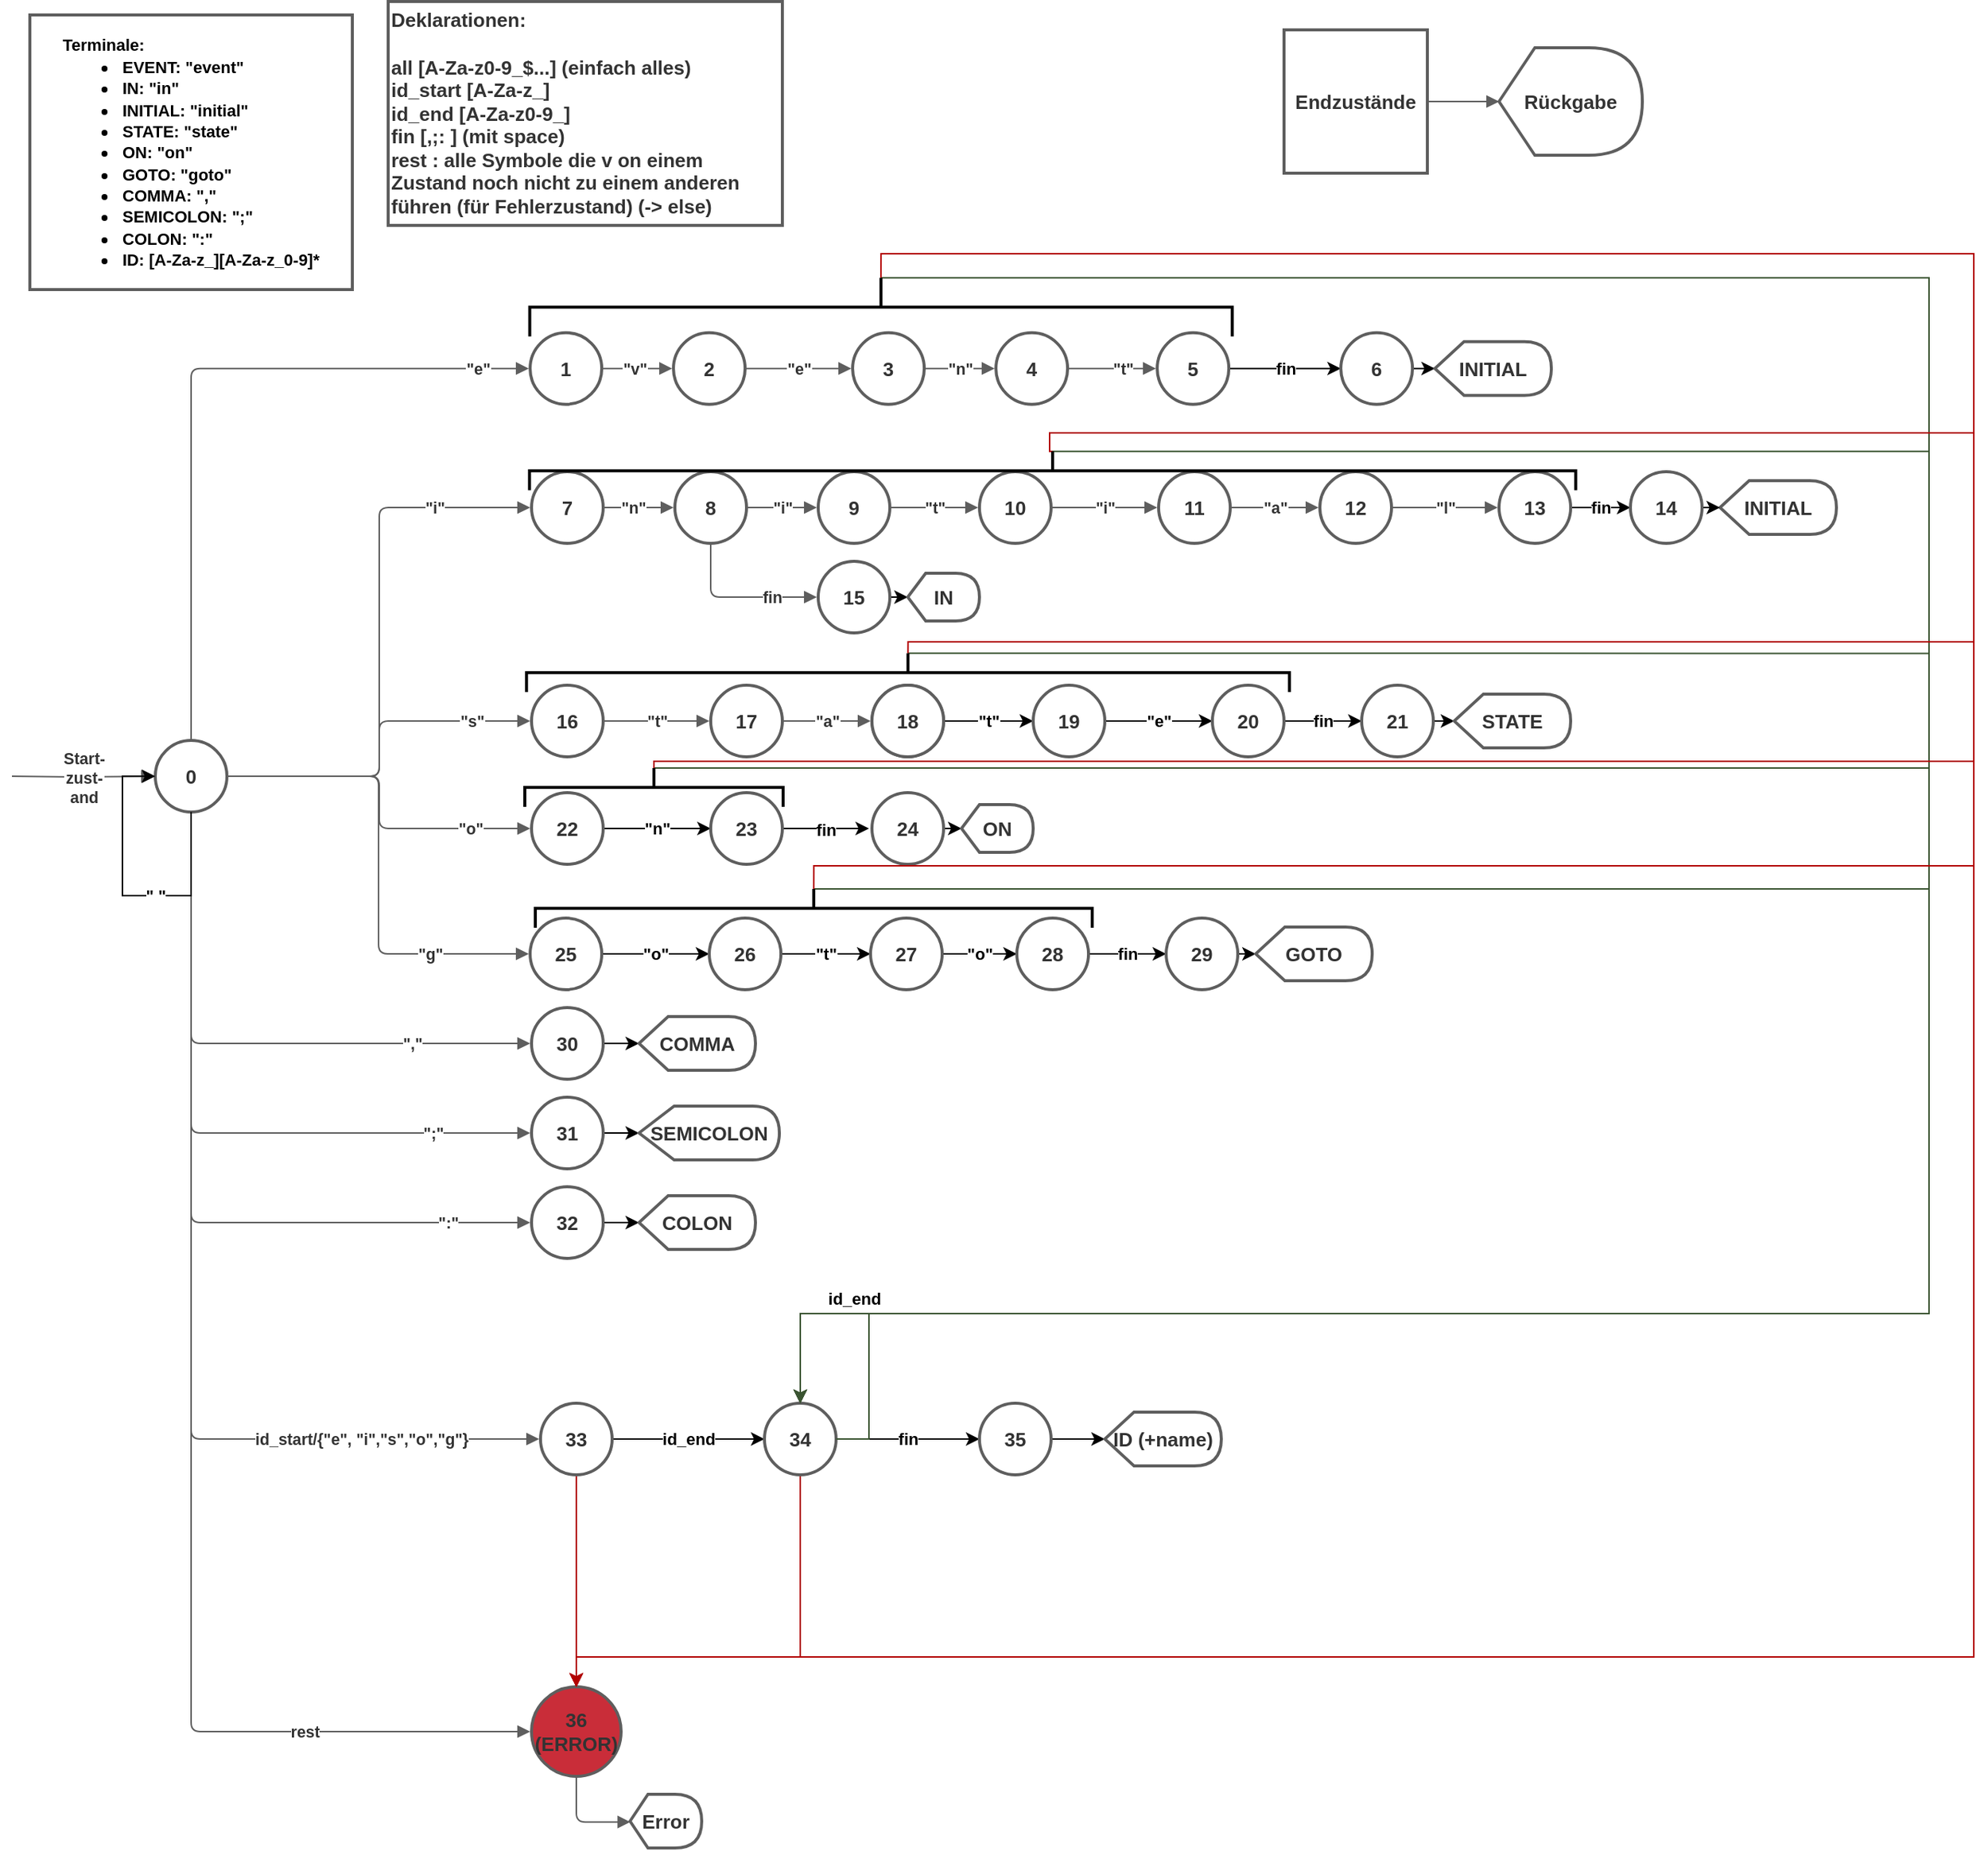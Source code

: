 <mxfile version="13.8.0" type="github">
  <diagram id="hKwI_qq-BkaKODop3UoJ" name="Page-1">
    <mxGraphModel dx="2062" dy="1152" grid="1" gridSize="10" guides="1" tooltips="1" connect="1" arrows="1" fold="1" page="1" pageScale="1" pageWidth="827" pageHeight="1169" math="0" shadow="0">
      <root>
        <mxCell id="0" />
        <mxCell id="1" parent="0" />
        <UserObject label="&lt;div style=&quot;text-align: left&quot;&gt;&lt;span style=&quot;font-size: 13px; color: rgb(51, 51, 51);&quot;&gt;Deklarationen:&lt;br&gt;&lt;/span&gt;&lt;/div&gt;&lt;div style=&quot;text-align: left&quot;&gt;&lt;span style=&quot;font-size: 13px; color: rgb(51, 51, 51);&quot;&gt;&lt;br&gt;&lt;/span&gt;&lt;span style=&quot;font-size: 13px ; color: #333333&quot;&gt;&lt;/span&gt;&lt;/div&gt;&lt;div style=&quot;text-align: left&quot;&gt;&lt;span style=&quot;font-size: 13px ; color: #333333&quot;&gt;all [A-Za-z0-9_$...] (einfach alles)&lt;br&gt;&lt;/span&gt;&lt;/div&gt;&lt;div style=&quot;text-align: left&quot;&gt;&lt;span style=&quot;font-size: 13px ; color: #333333&quot;&gt;id_start [A-Za-z_]&lt;br&gt;&lt;/span&gt;&lt;/div&gt;&lt;div style=&quot;text-align: left&quot;&gt;&lt;span style=&quot;font-size: 13px ; color: #333333&quot;&gt;id_end [A-Za-z0-9_]&lt;br&gt;&lt;/span&gt;&lt;/div&gt;&lt;div style=&quot;text-align: left&quot;&gt;&lt;span style=&quot;font-size: 13px ; color: #333333&quot;&gt;fin [,;: ] (mit space)&lt;br&gt;&lt;/span&gt;&lt;/div&gt;&lt;div style=&quot;text-align: left&quot;&gt;&lt;span style=&quot;font-size: 13px ; color: #333333&quot;&gt;rest : alle Symbole die v on einem Zustand noch nicht zu einem anderen führen (für Fehlerzustand) (-&amp;gt; else)&lt;br&gt;&lt;/span&gt;&lt;/div&gt;" lucidchartObjectId="vxwF~iOpNAWM" id="QoE0W4-9HsHGrPBsAOWZ-2">
          <mxCell style="html=1;whiteSpace=wrap;;whiteSpace=wrap;spacing=3;verticalAlign=middle;strokeColor=#5e5e5e;strokeOpacity=100;absoluteArcSize=1;arcSize=7.2;strokeWidth=2;fontStyle=1" vertex="1" zOrder="3" parent="1">
            <mxGeometry x="288" y="21" width="264" height="150" as="geometry" />
          </mxCell>
        </UserObject>
        <UserObject label="&lt;div style=&quot;text-align: left&quot;&gt;&lt;span style=&quot;font-size: 11px ; color: #000000&quot;&gt;&lt;span&gt;Terminale:&lt;/span&gt;&lt;br&gt;&lt;/span&gt;&lt;/div&gt;&lt;ul style=&quot;margin: 0px ; list-style-type: disc&quot;&gt;&lt;li style=&quot;text-align: left&quot;&gt;&lt;span style=&quot;font-size: 11px ; color: #000000&quot;&gt;EVENT: &quot;event&quot;&lt;/span&gt;&lt;/li&gt;&lt;li style=&quot;text-align: left&quot;&gt;&lt;span style=&quot;font-size: 11px ; color: #000000&quot;&gt;IN: &quot;in&quot;&lt;/span&gt;&lt;/li&gt;&lt;li style=&quot;text-align: left&quot;&gt;&lt;span style=&quot;font-size: 11px ; color: #000000&quot;&gt;INITIAL: &quot;initial&quot;&lt;/span&gt;&lt;/li&gt;&lt;li style=&quot;text-align: left&quot;&gt;&lt;span style=&quot;font-size: 11px ; color: #000000&quot;&gt;STATE: &quot;state&quot;&lt;/span&gt;&lt;/li&gt;&lt;li style=&quot;text-align: left&quot;&gt;&lt;span style=&quot;font-size: 11px ; color: #000000&quot;&gt;ON: &quot;on&quot;&lt;/span&gt;&lt;/li&gt;&lt;li style=&quot;text-align: left&quot;&gt;&lt;span style=&quot;font-size: 11px ; color: #000000&quot;&gt;GOTO: &quot;goto&quot;&lt;/span&gt;&lt;/li&gt;&lt;li style=&quot;text-align: left&quot;&gt;&lt;span style=&quot;font-size: 11px ; color: #000000&quot;&gt;COMMA: &quot;,&quot;&lt;/span&gt;&lt;/li&gt;&lt;li style=&quot;text-align: left&quot;&gt;&lt;span style=&quot;font-size: 11px ; color: #000000&quot;&gt;SEMICOLON: &quot;;&quot;&lt;/span&gt;&lt;/li&gt;&lt;li style=&quot;text-align: left&quot;&gt;&lt;span style=&quot;font-size: 11px ; color: #000000&quot;&gt;COLON: &quot;:&quot;&lt;/span&gt;&lt;/li&gt;&lt;li style=&quot;text-align: left&quot;&gt;&lt;span style=&quot;font-size: 11px ; color: #000000&quot;&gt;ID: [A-Za-z_][A-Za-z_0-9]*&lt;/span&gt;&lt;/li&gt;&lt;/ul&gt;" lucidchartObjectId="FBwF~V6zQN1t" id="QoE0W4-9HsHGrPBsAOWZ-3">
          <mxCell style="html=1;whiteSpace=wrap;;whiteSpace=wrap;spacing=3;verticalAlign=middle;strokeColor=#5e5e5e;strokeOpacity=100;absoluteArcSize=1;arcSize=7.2;strokeWidth=2;fontStyle=1" vertex="1" zOrder="4" parent="1">
            <mxGeometry x="48" y="30" width="216" height="184" as="geometry" />
          </mxCell>
        </UserObject>
        <UserObject label="0" lucidchartObjectId="dCwFsfaFbBil" id="QoE0W4-9HsHGrPBsAOWZ-4">
          <mxCell style="html=1;whiteSpace=wrap;ellipse;whiteSpace=wrap;fontSize=13;fontColor=#333333;align=center;spacing=3;strokeColor=#5e5e5e;strokeOpacity=100;absoluteArcSize=1;arcSize=7.2;strokeWidth=2;fontStyle=1;" vertex="1" zOrder="5" parent="1">
            <mxGeometry x="132" y="516" width="48" height="48" as="geometry" />
          </mxCell>
        </UserObject>
        <UserObject label="" lucidchartObjectId="qCwFvODY6EQI" id="QoE0W4-9HsHGrPBsAOWZ-5">
          <mxCell style="html=1;jettySize=18;whiteSpace=wrap;fontSize=11;strokeColor=#5E5E5E;arcSize=12;edgeStyle=orthogonalEdgeStyle;startArrow=none;;endArrow=block;endFill=1;;entryX=-0.019;entryY=0.5;entryPerimeter=0;fontStyle=1;" edge="1" parent="1" target="QoE0W4-9HsHGrPBsAOWZ-4">
            <mxGeometry width="100" height="100" relative="1" as="geometry">
              <Array as="points" />
              <mxPoint x="36" y="540" as="sourcePoint" />
            </mxGeometry>
          </mxCell>
        </UserObject>
        <mxCell id="QoE0W4-9HsHGrPBsAOWZ-6" value="Start-&#xa;zust-&#xa;and" style="text;html=1;resizable=0;labelBackgroundColor=#ffffff;align=center;verticalAlign=middle;fontStyle=1;fontColor=#333333;;fontSize=10.667;" vertex="1" parent="QoE0W4-9HsHGrPBsAOWZ-5">
          <mxGeometry relative="1" as="geometry" />
        </mxCell>
        <UserObject label="1" lucidchartObjectId="RCwFlgFs08R0" id="QoE0W4-9HsHGrPBsAOWZ-7">
          <mxCell style="html=1;whiteSpace=wrap;ellipse;whiteSpace=wrap;fontSize=13;fontColor=#333333;align=center;spacing=3;strokeColor=#5e5e5e;strokeOpacity=100;absoluteArcSize=1;arcSize=7.2;strokeWidth=2;fontStyle=1;" vertex="1" zOrder="7" parent="1">
            <mxGeometry x="383.05" y="242.87" width="48" height="48" as="geometry" />
          </mxCell>
        </UserObject>
        <UserObject label="" lucidchartObjectId="3CwFV_6UxVqS" id="QoE0W4-9HsHGrPBsAOWZ-8">
          <mxCell style="html=1;jettySize=18;whiteSpace=wrap;fontSize=11;strokeColor=#5E5E5E;arcSize=12;edgeStyle=orthogonalEdgeStyle;startArrow=none;;endArrow=block;endFill=1;;exitX=0.5;exitY=-0.019;exitPerimeter=0;entryX=-0.019;entryY=0.5;entryPerimeter=0;fontStyle=1;" edge="1" parent="1" source="QoE0W4-9HsHGrPBsAOWZ-4" target="QoE0W4-9HsHGrPBsAOWZ-7">
            <mxGeometry width="100" height="100" relative="1" as="geometry">
              <Array as="points" />
            </mxGeometry>
          </mxCell>
        </UserObject>
        <mxCell id="QoE0W4-9HsHGrPBsAOWZ-9" value="&quot;e&quot;" style="text;html=1;resizable=0;labelBackgroundColor=#ffffff;align=center;verticalAlign=middle;fontStyle=1;fontColor=#333333;;fontSize=10.667;" vertex="1" parent="QoE0W4-9HsHGrPBsAOWZ-8">
          <mxGeometry x="0.855" relative="1" as="geometry" />
        </mxCell>
        <UserObject label="7" lucidchartObjectId="lDwF9inh8aB8" id="QoE0W4-9HsHGrPBsAOWZ-10">
          <mxCell style="html=1;whiteSpace=wrap;ellipse;whiteSpace=wrap;fontSize=13;fontColor=#333333;align=center;spacing=3;strokeColor=#5e5e5e;strokeOpacity=100;absoluteArcSize=1;arcSize=7.2;strokeWidth=2;fontStyle=1;" vertex="1" zOrder="9" parent="1">
            <mxGeometry x="384" y="336" width="48" height="48" as="geometry" />
          </mxCell>
        </UserObject>
        <UserObject label="" lucidchartObjectId="pDwFdGqIcf0w" id="QoE0W4-9HsHGrPBsAOWZ-11">
          <mxCell style="html=1;jettySize=18;whiteSpace=wrap;fontSize=11;strokeColor=#5E5E5E;arcSize=12;edgeStyle=orthogonalEdgeStyle;startArrow=none;;endArrow=block;endFill=1;;exitX=1.019;exitY=0.5;exitPerimeter=0;entryX=-0.019;entryY=0.5;entryPerimeter=0;fontStyle=1;" edge="1" parent="1" source="QoE0W4-9HsHGrPBsAOWZ-4" target="QoE0W4-9HsHGrPBsAOWZ-10">
            <mxGeometry width="100" height="100" relative="1" as="geometry">
              <Array as="points" />
            </mxGeometry>
          </mxCell>
        </UserObject>
        <mxCell id="QoE0W4-9HsHGrPBsAOWZ-12" value="&quot;i&quot;" style="text;html=1;resizable=0;labelBackgroundColor=#ffffff;align=center;verticalAlign=middle;fontStyle=1;fontColor=#333333;;fontSize=10.667;" vertex="1" parent="QoE0W4-9HsHGrPBsAOWZ-11">
          <mxGeometry x="0.665" relative="1" as="geometry" />
        </mxCell>
        <UserObject label="16" lucidchartObjectId="NDwFf0qifwKM" id="QoE0W4-9HsHGrPBsAOWZ-13">
          <mxCell style="html=1;whiteSpace=wrap;ellipse;whiteSpace=wrap;fontSize=13;fontColor=#333333;align=center;spacing=3;strokeColor=#5e5e5e;strokeOpacity=100;absoluteArcSize=1;arcSize=7.2;strokeWidth=2;fontStyle=1;" vertex="1" zOrder="11" parent="1">
            <mxGeometry x="384" y="479" width="48" height="48" as="geometry" />
          </mxCell>
        </UserObject>
        <UserObject label="" lucidchartObjectId="TDwFkPE1zuMU" id="QoE0W4-9HsHGrPBsAOWZ-14">
          <mxCell style="html=1;jettySize=18;whiteSpace=wrap;fontSize=11;strokeColor=#5E5E5E;arcSize=12;edgeStyle=orthogonalEdgeStyle;startArrow=none;;endArrow=block;endFill=1;;exitX=1.019;exitY=0.5;exitPerimeter=0;entryX=-0.019;entryY=0.5;entryPerimeter=0;fontStyle=1;" edge="1" parent="1" source="QoE0W4-9HsHGrPBsAOWZ-4" target="QoE0W4-9HsHGrPBsAOWZ-13">
            <mxGeometry width="100" height="100" relative="1" as="geometry">
              <Array as="points" />
            </mxGeometry>
          </mxCell>
        </UserObject>
        <mxCell id="QoE0W4-9HsHGrPBsAOWZ-15" value="&quot;s&quot;" style="text;html=1;resizable=0;labelBackgroundColor=#ffffff;align=center;verticalAlign=middle;fontStyle=1;fontColor=#333333;;fontSize=10.667;" vertex="1" parent="QoE0W4-9HsHGrPBsAOWZ-14">
          <mxGeometry x="0.673" relative="1" as="geometry" />
        </mxCell>
        <mxCell id="QoE0W4-9HsHGrPBsAOWZ-98" value="&quot;n&quot;" style="edgeStyle=orthogonalEdgeStyle;orthogonalLoop=1;jettySize=auto;html=1;exitX=1;exitY=0.5;exitDx=0;exitDy=0;entryX=0;entryY=0.5;entryDx=0;entryDy=0;fontStyle=1;" edge="1" parent="1" source="QoE0W4-9HsHGrPBsAOWZ-16" target="QoE0W4-9HsHGrPBsAOWZ-97">
          <mxGeometry relative="1" as="geometry" />
        </mxCell>
        <UserObject label="22" lucidchartObjectId=".DwFdeysSFnl" id="QoE0W4-9HsHGrPBsAOWZ-16">
          <mxCell style="html=1;whiteSpace=wrap;ellipse;whiteSpace=wrap;fontSize=13;fontColor=#333333;align=center;spacing=3;strokeColor=#5e5e5e;strokeOpacity=100;absoluteArcSize=1;arcSize=7.2;strokeWidth=2;fontStyle=1;" vertex="1" zOrder="13" parent="1">
            <mxGeometry x="384" y="551" width="48" height="48" as="geometry" />
          </mxCell>
        </UserObject>
        <UserObject label="" lucidchartObjectId="zEwF8colXyG8" id="QoE0W4-9HsHGrPBsAOWZ-17">
          <mxCell style="html=1;jettySize=18;whiteSpace=wrap;fontSize=11;strokeColor=#5E5E5E;arcSize=12;edgeStyle=orthogonalEdgeStyle;startArrow=none;;endArrow=block;endFill=1;;exitX=1.019;exitY=0.5;exitPerimeter=0;entryX=-0.019;entryY=0.5;entryPerimeter=0;fontStyle=1;" edge="1" parent="1" source="QoE0W4-9HsHGrPBsAOWZ-4" target="QoE0W4-9HsHGrPBsAOWZ-16">
            <mxGeometry width="100" height="100" relative="1" as="geometry">
              <Array as="points" />
            </mxGeometry>
          </mxCell>
        </UserObject>
        <mxCell id="QoE0W4-9HsHGrPBsAOWZ-18" value="&quot;o&quot;" style="text;html=1;resizable=0;labelBackgroundColor=#ffffff;align=center;verticalAlign=middle;fontStyle=1;fontColor=#333333;;fontSize=10.667;" vertex="1" parent="QoE0W4-9HsHGrPBsAOWZ-17">
          <mxGeometry x="0.663" relative="1" as="geometry" />
        </mxCell>
        <mxCell id="QoE0W4-9HsHGrPBsAOWZ-108" value="&quot;o&quot;" style="edgeStyle=orthogonalEdgeStyle;orthogonalLoop=1;jettySize=auto;html=1;exitX=1;exitY=0.5;exitDx=0;exitDy=0;entryX=0;entryY=0.5;entryDx=0;entryDy=0;fontStyle=1" edge="1" parent="1" source="QoE0W4-9HsHGrPBsAOWZ-19" target="QoE0W4-9HsHGrPBsAOWZ-101">
          <mxGeometry relative="1" as="geometry" />
        </mxCell>
        <UserObject label="25" lucidchartObjectId="tHwFgBB.2Eq-" id="QoE0W4-9HsHGrPBsAOWZ-19">
          <mxCell style="html=1;whiteSpace=wrap;ellipse;whiteSpace=wrap;fontSize=13;fontColor=#333333;align=center;spacing=3;strokeColor=#5e5e5e;strokeOpacity=100;absoluteArcSize=1;arcSize=7.2;strokeWidth=2;fontStyle=1;" vertex="1" zOrder="15" parent="1">
            <mxGeometry x="383.05" y="635" width="48" height="48" as="geometry" />
          </mxCell>
        </UserObject>
        <UserObject label="" lucidchartObjectId="DHwF~Ii5ycSK" id="QoE0W4-9HsHGrPBsAOWZ-20">
          <mxCell style="html=1;jettySize=18;whiteSpace=wrap;fontSize=11;strokeColor=#5E5E5E;arcSize=12;edgeStyle=orthogonalEdgeStyle;startArrow=none;;endArrow=block;endFill=1;;exitX=1.019;exitY=0.5;exitPerimeter=0;entryX=-0.019;entryY=0.5;entryPerimeter=0;fontStyle=1;" edge="1" parent="1" source="QoE0W4-9HsHGrPBsAOWZ-4" target="QoE0W4-9HsHGrPBsAOWZ-19">
            <mxGeometry width="100" height="100" relative="1" as="geometry">
              <Array as="points" />
            </mxGeometry>
          </mxCell>
        </UserObject>
        <mxCell id="QoE0W4-9HsHGrPBsAOWZ-21" value="&quot;g&quot;" style="text;html=1;resizable=0;labelBackgroundColor=#ffffff;align=center;verticalAlign=middle;fontStyle=1;fontColor=#333333;;fontSize=10.667;" vertex="1" parent="QoE0W4-9HsHGrPBsAOWZ-20">
          <mxGeometry x="0.584" relative="1" as="geometry" />
        </mxCell>
        <mxCell id="QoE0W4-9HsHGrPBsAOWZ-116" style="edgeStyle=orthogonalEdgeStyle;orthogonalLoop=1;jettySize=auto;html=1;exitX=1;exitY=0.5;exitDx=0;exitDy=0;entryX=0;entryY=0.5;entryDx=0;entryDy=0;entryPerimeter=0;fontStyle=1" edge="1" parent="1" source="QoE0W4-9HsHGrPBsAOWZ-22" target="QoE0W4-9HsHGrPBsAOWZ-115">
          <mxGeometry relative="1" as="geometry" />
        </mxCell>
        <UserObject label="30" lucidchartObjectId="WIwFst3J68mI" id="QoE0W4-9HsHGrPBsAOWZ-22">
          <mxCell style="html=1;whiteSpace=wrap;ellipse;whiteSpace=wrap;fontSize=13;fontColor=#333333;align=center;spacing=3;strokeColor=#5e5e5e;strokeOpacity=100;absoluteArcSize=1;arcSize=7.2;strokeWidth=2;fontStyle=1;" vertex="1" zOrder="17" parent="1">
            <mxGeometry x="384" y="695" width="48" height="48" as="geometry" />
          </mxCell>
        </UserObject>
        <UserObject label="" lucidchartObjectId="4IwFVyDXbRmw" id="QoE0W4-9HsHGrPBsAOWZ-23">
          <mxCell style="html=1;jettySize=18;whiteSpace=wrap;fontSize=11;strokeColor=#5E5E5E;arcSize=12;edgeStyle=orthogonalEdgeStyle;startArrow=none;;endArrow=block;endFill=1;;exitX=0.5;exitY=1.019;exitPerimeter=0;entryX=-0.019;entryY=0.5;entryPerimeter=0;fontStyle=1;" edge="1" parent="1" source="QoE0W4-9HsHGrPBsAOWZ-4" target="QoE0W4-9HsHGrPBsAOWZ-22">
            <mxGeometry width="100" height="100" relative="1" as="geometry">
              <Array as="points" />
            </mxGeometry>
          </mxCell>
        </UserObject>
        <mxCell id="QoE0W4-9HsHGrPBsAOWZ-24" value="&quot;,&quot;" style="text;html=1;resizable=0;labelBackgroundColor=#ffffff;align=center;verticalAlign=middle;fontStyle=1;fontColor=#333333;;fontSize=10.667;" vertex="1" parent="QoE0W4-9HsHGrPBsAOWZ-23">
          <mxGeometry x="0.581" relative="1" as="geometry" />
        </mxCell>
        <mxCell id="QoE0W4-9HsHGrPBsAOWZ-118" value="" style="edgeStyle=orthogonalEdgeStyle;orthogonalLoop=1;jettySize=auto;html=1;fontStyle=1" edge="1" parent="1" source="QoE0W4-9HsHGrPBsAOWZ-25" target="QoE0W4-9HsHGrPBsAOWZ-117">
          <mxGeometry relative="1" as="geometry" />
        </mxCell>
        <UserObject label="31" lucidchartObjectId="hJwFxU~VU3My" id="QoE0W4-9HsHGrPBsAOWZ-25">
          <mxCell style="html=1;whiteSpace=wrap;ellipse;whiteSpace=wrap;fontSize=13;fontColor=#333333;align=center;spacing=3;strokeColor=#5e5e5e;strokeOpacity=100;absoluteArcSize=1;arcSize=7.2;strokeWidth=2;fontStyle=1;" vertex="1" zOrder="19" parent="1">
            <mxGeometry x="384" y="755" width="48" height="48" as="geometry" />
          </mxCell>
        </UserObject>
        <UserObject label="" lucidchartObjectId="_JwFlhKu-oUa" id="QoE0W4-9HsHGrPBsAOWZ-26">
          <mxCell style="html=1;jettySize=18;whiteSpace=wrap;fontSize=11;strokeColor=#5E5E5E;arcSize=12;edgeStyle=orthogonalEdgeStyle;startArrow=none;;endArrow=block;endFill=1;;exitX=0.5;exitY=1.019;exitPerimeter=0;entryX=-0.019;entryY=0.5;entryPerimeter=0;fontStyle=1;" edge="1" parent="1" source="QoE0W4-9HsHGrPBsAOWZ-4" target="QoE0W4-9HsHGrPBsAOWZ-25">
            <mxGeometry width="100" height="100" relative="1" as="geometry">
              <Array as="points" />
            </mxGeometry>
          </mxCell>
        </UserObject>
        <mxCell id="QoE0W4-9HsHGrPBsAOWZ-27" value="&quot;;&quot;" style="text;html=1;resizable=0;labelBackgroundColor=#ffffff;align=center;verticalAlign=middle;fontStyle=1;fontColor=#333333;;fontSize=10.667;" vertex="1" parent="QoE0W4-9HsHGrPBsAOWZ-26">
          <mxGeometry x="0.704" relative="1" as="geometry" />
        </mxCell>
        <mxCell id="QoE0W4-9HsHGrPBsAOWZ-121" value="" style="edgeStyle=orthogonalEdgeStyle;orthogonalLoop=1;jettySize=auto;html=1;fontStyle=1" edge="1" parent="1" source="QoE0W4-9HsHGrPBsAOWZ-28" target="QoE0W4-9HsHGrPBsAOWZ-119">
          <mxGeometry relative="1" as="geometry" />
        </mxCell>
        <UserObject label="32" lucidchartObjectId="sKwF8ZSBu8qQ" id="QoE0W4-9HsHGrPBsAOWZ-28">
          <mxCell style="html=1;whiteSpace=wrap;ellipse;whiteSpace=wrap;fontSize=13;fontColor=#333333;align=center;spacing=3;strokeColor=#5e5e5e;strokeOpacity=100;absoluteArcSize=1;arcSize=7.2;strokeWidth=2;fontStyle=1;" vertex="1" zOrder="21" parent="1">
            <mxGeometry x="384" y="815" width="48" height="48" as="geometry" />
          </mxCell>
        </UserObject>
        <UserObject label="" lucidchartObjectId="zKwFGLOmiTa~" id="QoE0W4-9HsHGrPBsAOWZ-29">
          <mxCell style="html=1;jettySize=18;whiteSpace=wrap;fontSize=11;strokeColor=#5E5E5E;arcSize=12;edgeStyle=orthogonalEdgeStyle;startArrow=none;;endArrow=block;endFill=1;;exitX=0.5;exitY=1.019;exitPerimeter=0;entryX=-0.019;entryY=0.5;entryPerimeter=0;fontStyle=1;" edge="1" parent="1" source="QoE0W4-9HsHGrPBsAOWZ-4" target="QoE0W4-9HsHGrPBsAOWZ-28">
            <mxGeometry width="100" height="100" relative="1" as="geometry">
              <Array as="points" />
            </mxGeometry>
          </mxCell>
        </UserObject>
        <mxCell id="QoE0W4-9HsHGrPBsAOWZ-30" value="&quot;:&quot;" style="text;html=1;resizable=0;labelBackgroundColor=#ffffff;align=center;verticalAlign=middle;fontStyle=1;fontColor=#333333;;fontSize=10.667;" vertex="1" parent="QoE0W4-9HsHGrPBsAOWZ-29">
          <mxGeometry x="0.778" relative="1" as="geometry" />
        </mxCell>
        <UserObject label="" lucidchartObjectId="~KwF5EUpQkz~" id="QoE0W4-9HsHGrPBsAOWZ-31">
          <mxCell style="html=1;jettySize=18;whiteSpace=wrap;fontSize=11;strokeColor=#5E5E5E;arcSize=12;edgeStyle=orthogonalEdgeStyle;startArrow=none;;endArrow=block;endFill=1;;exitX=0.5;exitY=1.019;exitPerimeter=0;entryX=-0.019;entryY=0.5;entryPerimeter=0;fontStyle=1;" edge="1" parent="1" source="QoE0W4-9HsHGrPBsAOWZ-4" target="QoE0W4-9HsHGrPBsAOWZ-33">
            <mxGeometry width="100" height="100" relative="1" as="geometry">
              <Array as="points">
                <mxPoint x="156" y="984" />
              </Array>
            </mxGeometry>
          </mxCell>
        </UserObject>
        <mxCell id="QoE0W4-9HsHGrPBsAOWZ-32" value="id_start/{&quot;e&quot;, &quot;i&quot;,&quot;s&quot;,&quot;o&quot;,&quot;g&quot;}" style="text;html=1;resizable=0;labelBackgroundColor=#ffffff;align=center;verticalAlign=middle;fontStyle=1;fontColor=#333333;;fontSize=10.667;" vertex="1" parent="QoE0W4-9HsHGrPBsAOWZ-31">
          <mxGeometry x="0.52" relative="1" as="geometry">
            <mxPoint x="37.1" as="offset" />
          </mxGeometry>
        </mxCell>
        <mxCell id="QoE0W4-9HsHGrPBsAOWZ-129" value="id_end" style="edgeStyle=orthogonalEdgeStyle;rounded=0;orthogonalLoop=1;jettySize=auto;html=1;exitX=1;exitY=0.5;exitDx=0;exitDy=0;entryX=0;entryY=0.5;entryDx=0;entryDy=0;fontStyle=1" edge="1" parent="1" source="QoE0W4-9HsHGrPBsAOWZ-33" target="QoE0W4-9HsHGrPBsAOWZ-127">
          <mxGeometry relative="1" as="geometry" />
        </mxCell>
        <mxCell id="QoE0W4-9HsHGrPBsAOWZ-160" style="edgeStyle=orthogonalEdgeStyle;rounded=0;orthogonalLoop=1;jettySize=auto;html=1;exitX=0.5;exitY=1;exitDx=0;exitDy=0;entryX=0.5;entryY=0;entryDx=0;entryDy=0;fontColor=#FF0000;fillColor=#e51400;strokeColor=#B20000;fontStyle=1" edge="1" parent="1" source="QoE0W4-9HsHGrPBsAOWZ-33" target="QoE0W4-9HsHGrPBsAOWZ-34">
          <mxGeometry relative="1" as="geometry" />
        </mxCell>
        <UserObject label="33" lucidchartObjectId="cLwFSac_3mVJ" id="QoE0W4-9HsHGrPBsAOWZ-33">
          <mxCell style="html=1;whiteSpace=wrap;ellipse;whiteSpace=wrap;fontSize=13;fontColor=#333333;align=center;spacing=3;strokeColor=#5E5E5E;absoluteArcSize=1;arcSize=7.2;strokeWidth=2;fontStyle=1;" vertex="1" zOrder="24" parent="1">
            <mxGeometry x="390" y="960" width="48" height="48" as="geometry" />
          </mxCell>
        </UserObject>
        <UserObject label="36 (ERROR)" lucidchartObjectId="pOwFLh_ap_6j" id="QoE0W4-9HsHGrPBsAOWZ-34">
          <mxCell style="html=1;whiteSpace=wrap;ellipse;whiteSpace=wrap;fontSize=13;fontColor=#333333;fontStyle=1;spacing=3;verticalAlign=middle;strokeColor=#5e5e5e;strokeOpacity=100;fillOpacity=100;absoluteArcSize=1;arcSize=7.2;fillColor=#c92d39;strokeWidth=2;align=center;horizontal=1;" vertex="1" zOrder="25" parent="1">
            <mxGeometry x="384" y="1150" width="60" height="60" as="geometry" />
          </mxCell>
        </UserObject>
        <UserObject label="" lucidchartObjectId="JPwFfwIXU-1i" id="QoE0W4-9HsHGrPBsAOWZ-35">
          <mxCell style="html=1;jettySize=18;whiteSpace=wrap;fontSize=11;strokeColor=#5E5E5E;arcSize=12;edgeStyle=orthogonalEdgeStyle;startArrow=none;;endArrow=block;endFill=1;;exitX=0.5;exitY=1.019;exitPerimeter=0;entryX=-0.015;entryY=0.5;entryPerimeter=0;fontStyle=1;" edge="1" parent="1" source="QoE0W4-9HsHGrPBsAOWZ-4" target="QoE0W4-9HsHGrPBsAOWZ-34">
            <mxGeometry width="100" height="100" relative="1" as="geometry">
              <Array as="points" />
            </mxGeometry>
          </mxCell>
        </UserObject>
        <mxCell id="QoE0W4-9HsHGrPBsAOWZ-36" value="rest" style="text;html=1;resizable=0;labelBackgroundColor=#ffffff;align=center;verticalAlign=middle;fontStyle=1;fontColor=#333333;;fontSize=10.667;" vertex="1" parent="QoE0W4-9HsHGrPBsAOWZ-35">
          <mxGeometry x="0.64" relative="1" as="geometry" />
        </mxCell>
        <UserObject label="&lt;div style=&quot;text-align: left;&quot;&gt;&lt;span style=&quot;font-size: 13px; color: rgb(51, 51, 51);&quot;&gt;Endzustände&lt;/span&gt;&#xa;&lt;/div&gt;&lt;div style=&quot;text-align: center;&quot;&gt;&lt;/div&gt;" lucidchartObjectId="bWIF7P_moavn" id="QoE0W4-9HsHGrPBsAOWZ-37">
          <mxCell style="html=1;whiteSpace=wrap;;whiteSpace=wrap;spacing=3;verticalAlign=middle;strokeColor=#5e5e5e;strokeOpacity=100;absoluteArcSize=1;arcSize=7.2;strokeWidth=2;fontStyle=1" vertex="1" zOrder="27" parent="1">
            <mxGeometry x="888" y="40" width="96" height="96" as="geometry" />
          </mxCell>
        </UserObject>
        <UserObject label="Rückgabe" lucidchartObjectId="wWIFF0jwjzg9" id="QoE0W4-9HsHGrPBsAOWZ-38">
          <mxCell style="html=1;whiteSpace=wrap;shape=display;whiteSpace=wrap;fontSize=13;fontColor=#333333;align=center;spacing=3;strokeColor=#5e5e5e;strokeOpacity=100;absoluteArcSize=1;arcSize=7.2;strokeWidth=2;fontStyle=1" vertex="1" zOrder="28" parent="1">
            <mxGeometry x="1032" y="52" width="96" height="72" as="geometry" />
          </mxCell>
        </UserObject>
        <UserObject label="Error" lucidchartObjectId="SWIFL_oTE37." id="QoE0W4-9HsHGrPBsAOWZ-39">
          <mxCell style="html=1;whiteSpace=wrap;shape=display;whiteSpace=wrap;fontSize=13;fontColor=#333333;align=center;spacing=3;strokeColor=#5e5e5e;strokeOpacity=100;absoluteArcSize=1;arcSize=7.2;strokeWidth=2;fontStyle=1;" vertex="1" zOrder="29" parent="1">
            <mxGeometry x="450" y="1222" width="48" height="36" as="geometry" />
          </mxCell>
        </UserObject>
        <UserObject label="" lucidchartObjectId="9WIF0CPT1vpk" id="QoE0W4-9HsHGrPBsAOWZ-40">
          <mxCell style="html=1;jettySize=18;whiteSpace=wrap;fontSize=11;strokeColor=#5E5E5E;arcSize=12;edgeStyle=orthogonalEdgeStyle;startArrow=none;;endArrow=block;endFill=1;;exitX=0.5;exitY=1.015;exitPerimeter=0;entryX=0.004;entryY=0.516;entryPerimeter=0;fontStyle=1;" edge="1" parent="1" source="QoE0W4-9HsHGrPBsAOWZ-34" target="QoE0W4-9HsHGrPBsAOWZ-39">
            <mxGeometry width="100" height="100" relative="1" as="geometry">
              <Array as="points" />
            </mxGeometry>
          </mxCell>
        </UserObject>
        <UserObject label="" lucidchartObjectId="tXIFeS379Ljr" id="QoE0W4-9HsHGrPBsAOWZ-41">
          <mxCell style="html=1;jettySize=18;whiteSpace=wrap;fontSize=11;strokeColor=#5E5E5E;arcSize=12;edgeStyle=orthogonalEdgeStyle;startArrow=none;;endArrow=block;endFill=1;;exitX=1.009;exitY=0.5;exitPerimeter=0;entryX=0.001;entryY=0.5;entryPerimeter=0;fontStyle=1" edge="1" parent="1" source="QoE0W4-9HsHGrPBsAOWZ-37" target="QoE0W4-9HsHGrPBsAOWZ-38">
            <mxGeometry width="100" height="100" relative="1" as="geometry">
              <Array as="points" />
            </mxGeometry>
          </mxCell>
        </UserObject>
        <UserObject label="2" lucidchartObjectId="MXIFbJ6TiFwT" id="QoE0W4-9HsHGrPBsAOWZ-42">
          <mxCell style="html=1;whiteSpace=wrap;ellipse;whiteSpace=wrap;fontSize=13;fontColor=#333333;align=center;spacing=3;strokeColor=#5e5e5e;strokeOpacity=100;absoluteArcSize=1;arcSize=7.2;strokeWidth=2;fontStyle=1;" vertex="1" zOrder="32" parent="1">
            <mxGeometry x="479.05" y="242.87" width="48" height="48" as="geometry" />
          </mxCell>
        </UserObject>
        <UserObject label="3" lucidchartObjectId="UXIF3T2ipCGz" id="QoE0W4-9HsHGrPBsAOWZ-43">
          <mxCell style="html=1;whiteSpace=wrap;ellipse;whiteSpace=wrap;fontSize=13;fontColor=#333333;align=center;spacing=3;strokeColor=#5e5e5e;strokeOpacity=100;absoluteArcSize=1;arcSize=7.2;strokeWidth=2;fontStyle=1;" vertex="1" zOrder="33" parent="1">
            <mxGeometry x="599.05" y="242.87" width="48" height="48" as="geometry" />
          </mxCell>
        </UserObject>
        <UserObject label="" lucidchartObjectId="YXIFDx8BKIfQ" id="QoE0W4-9HsHGrPBsAOWZ-44">
          <mxCell style="html=1;jettySize=18;whiteSpace=wrap;fontSize=11;strokeColor=#5E5E5E;arcSize=12;edgeStyle=orthogonalEdgeStyle;startArrow=none;;endArrow=block;endFill=1;;exitX=1.019;exitY=0.5;exitPerimeter=0;entryX=-0.019;entryY=0.5;entryPerimeter=0;fontStyle=1;" edge="1" parent="1" source="QoE0W4-9HsHGrPBsAOWZ-7" target="QoE0W4-9HsHGrPBsAOWZ-42">
            <mxGeometry width="100" height="100" relative="1" as="geometry">
              <Array as="points" />
            </mxGeometry>
          </mxCell>
        </UserObject>
        <mxCell id="QoE0W4-9HsHGrPBsAOWZ-45" value="&quot;v&quot;" style="text;html=1;resizable=0;labelBackgroundColor=#ffffff;align=center;verticalAlign=middle;fontStyle=1;fontColor=#333333;;fontSize=10.667;" vertex="1" parent="QoE0W4-9HsHGrPBsAOWZ-44">
          <mxGeometry x="-0.106" relative="1" as="geometry" />
        </mxCell>
        <UserObject label="" lucidchartObjectId="6XIF9HpjH8kA" id="QoE0W4-9HsHGrPBsAOWZ-46">
          <mxCell style="html=1;jettySize=18;whiteSpace=wrap;fontSize=11;strokeColor=#5E5E5E;arcSize=12;edgeStyle=orthogonalEdgeStyle;startArrow=none;;endArrow=block;endFill=1;;exitX=1.019;exitY=0.5;exitPerimeter=0;entryX=-0.019;entryY=0.5;entryPerimeter=0;fontStyle=1;" edge="1" parent="1" source="QoE0W4-9HsHGrPBsAOWZ-42" target="QoE0W4-9HsHGrPBsAOWZ-43">
            <mxGeometry width="100" height="100" relative="1" as="geometry">
              <Array as="points" />
            </mxGeometry>
          </mxCell>
        </UserObject>
        <mxCell id="QoE0W4-9HsHGrPBsAOWZ-47" value="&quot;e&quot;" style="text;html=1;resizable=0;labelBackgroundColor=#ffffff;align=center;verticalAlign=middle;fontStyle=1;fontColor=#333333;;fontSize=10.667;" vertex="1" parent="QoE0W4-9HsHGrPBsAOWZ-46">
          <mxGeometry relative="1" as="geometry" />
        </mxCell>
        <UserObject label="4" lucidchartObjectId="lYIF7hB307_5" id="QoE0W4-9HsHGrPBsAOWZ-48">
          <mxCell style="html=1;whiteSpace=wrap;ellipse;whiteSpace=wrap;fontSize=13;fontColor=#333333;align=center;spacing=3;strokeColor=#5e5e5e;strokeOpacity=100;absoluteArcSize=1;arcSize=7.2;strokeWidth=2;fontStyle=1;" vertex="1" zOrder="36" parent="1">
            <mxGeometry x="695.05" y="242.87" width="48" height="48" as="geometry" />
          </mxCell>
        </UserObject>
        <UserObject label="" lucidchartObjectId="pYIFclnQb3BZ" id="QoE0W4-9HsHGrPBsAOWZ-49">
          <mxCell style="html=1;jettySize=18;whiteSpace=wrap;fontSize=11;strokeColor=#5E5E5E;arcSize=12;edgeStyle=orthogonalEdgeStyle;startArrow=none;;endArrow=block;endFill=1;;exitX=1.019;exitY=0.5;exitPerimeter=0;entryX=-0.019;entryY=0.5;entryPerimeter=0;fontStyle=1;" edge="1" parent="1" source="QoE0W4-9HsHGrPBsAOWZ-43" target="QoE0W4-9HsHGrPBsAOWZ-48">
            <mxGeometry width="100" height="100" relative="1" as="geometry">
              <Array as="points" />
            </mxGeometry>
          </mxCell>
        </UserObject>
        <mxCell id="QoE0W4-9HsHGrPBsAOWZ-50" value="&quot;n&quot;" style="text;html=1;resizable=0;labelBackgroundColor=#ffffff;align=center;verticalAlign=middle;fontStyle=1;fontColor=#333333;;fontSize=10.667;" vertex="1" parent="QoE0W4-9HsHGrPBsAOWZ-49">
          <mxGeometry relative="1" as="geometry" />
        </mxCell>
        <mxCell id="QoE0W4-9HsHGrPBsAOWZ-123" value="fin" style="edgeStyle=orthogonalEdgeStyle;rounded=0;orthogonalLoop=1;jettySize=auto;html=1;exitX=1;exitY=0.5;exitDx=0;exitDy=0;entryX=0;entryY=0.5;entryDx=0;entryDy=0;fontStyle=1" edge="1" parent="1" source="QoE0W4-9HsHGrPBsAOWZ-51" target="QoE0W4-9HsHGrPBsAOWZ-122">
          <mxGeometry relative="1" as="geometry" />
        </mxCell>
        <UserObject label="5" lucidchartObjectId="HYIFIL0u3MeD" id="QoE0W4-9HsHGrPBsAOWZ-51">
          <mxCell style="html=1;whiteSpace=wrap;ellipse;whiteSpace=wrap;fontSize=13;fontColor=#333333;align=center;spacing=3;strokeColor=#5e5e5e;strokeOpacity=100;absoluteArcSize=1;arcSize=7.2;strokeWidth=2;fontStyle=1;" vertex="1" zOrder="38" parent="1">
            <mxGeometry x="803.05" y="242.87" width="48" height="48" as="geometry" />
          </mxCell>
        </UserObject>
        <UserObject label="" lucidchartObjectId="JYIFtu4cQZ34" id="QoE0W4-9HsHGrPBsAOWZ-52">
          <mxCell style="html=1;jettySize=18;whiteSpace=wrap;fontSize=11;strokeColor=#5E5E5E;arcSize=12;edgeStyle=orthogonalEdgeStyle;startArrow=none;;endArrow=block;endFill=1;;exitX=1.019;exitY=0.5;exitPerimeter=0;entryX=-0.019;entryY=0.5;entryPerimeter=0;fontStyle=1;" edge="1" parent="1" source="QoE0W4-9HsHGrPBsAOWZ-48" target="QoE0W4-9HsHGrPBsAOWZ-51">
            <mxGeometry width="100" height="100" relative="1" as="geometry">
              <Array as="points" />
            </mxGeometry>
          </mxCell>
        </UserObject>
        <mxCell id="QoE0W4-9HsHGrPBsAOWZ-53" value="&quot;t&quot;" style="text;html=1;resizable=0;labelBackgroundColor=#ffffff;align=center;verticalAlign=middle;fontStyle=1;fontColor=#333333;;fontSize=10.667;" vertex="1" parent="QoE0W4-9HsHGrPBsAOWZ-52">
          <mxGeometry x="0.213" relative="1" as="geometry" />
        </mxCell>
        <UserObject label="8" lucidchartObjectId="dZIFqOCDC0vT" id="QoE0W4-9HsHGrPBsAOWZ-54">
          <mxCell style="html=1;whiteSpace=wrap;ellipse;whiteSpace=wrap;fontSize=13;fontColor=#333333;align=center;spacing=3;strokeColor=#5e5e5e;strokeOpacity=100;absoluteArcSize=1;arcSize=7.2;strokeWidth=2;fontStyle=1;" vertex="1" zOrder="40" parent="1">
            <mxGeometry x="480" y="336" width="48" height="48" as="geometry" />
          </mxCell>
        </UserObject>
        <UserObject label="" lucidchartObjectId="vZIFSXdhuwVH" id="QoE0W4-9HsHGrPBsAOWZ-55">
          <mxCell style="html=1;jettySize=18;whiteSpace=wrap;fontSize=11;strokeColor=#5E5E5E;arcSize=12;edgeStyle=orthogonalEdgeStyle;startArrow=none;;endArrow=block;endFill=1;;exitX=1.019;exitY=0.5;exitPerimeter=0;entryX=-0.019;entryY=0.5;entryPerimeter=0;fontStyle=1;" edge="1" parent="1" source="QoE0W4-9HsHGrPBsAOWZ-10" target="QoE0W4-9HsHGrPBsAOWZ-54">
            <mxGeometry width="100" height="100" relative="1" as="geometry">
              <Array as="points" />
            </mxGeometry>
          </mxCell>
        </UserObject>
        <mxCell id="QoE0W4-9HsHGrPBsAOWZ-56" value="&quot;n&quot;" style="text;html=1;resizable=0;labelBackgroundColor=#ffffff;align=center;verticalAlign=middle;fontStyle=1;fontColor=#333333;;fontSize=10.667;" vertex="1" parent="QoE0W4-9HsHGrPBsAOWZ-55">
          <mxGeometry x="-0.178" relative="1" as="geometry" />
        </mxCell>
        <UserObject label="9" lucidchartObjectId="g1IFG7DMNA71" id="QoE0W4-9HsHGrPBsAOWZ-57">
          <mxCell style="html=1;whiteSpace=wrap;ellipse;whiteSpace=wrap;fontSize=13;fontColor=#333333;align=center;spacing=3;strokeColor=#5e5e5e;strokeOpacity=100;absoluteArcSize=1;arcSize=7.2;strokeWidth=2;fontStyle=1;" vertex="1" zOrder="42" parent="1">
            <mxGeometry x="576" y="336" width="48" height="48" as="geometry" />
          </mxCell>
        </UserObject>
        <UserObject label="" lucidchartObjectId="l1IFSL14R8iY" id="QoE0W4-9HsHGrPBsAOWZ-58">
          <mxCell style="html=1;jettySize=18;whiteSpace=wrap;fontSize=11;strokeColor=#5E5E5E;arcSize=12;edgeStyle=orthogonalEdgeStyle;startArrow=none;;endArrow=block;endFill=1;;exitX=1.019;exitY=0.5;exitPerimeter=0;entryX=-0.019;entryY=0.5;entryPerimeter=0;fontStyle=1;" edge="1" parent="1" source="QoE0W4-9HsHGrPBsAOWZ-54" target="QoE0W4-9HsHGrPBsAOWZ-57">
            <mxGeometry width="100" height="100" relative="1" as="geometry">
              <Array as="points" />
            </mxGeometry>
          </mxCell>
        </UserObject>
        <mxCell id="QoE0W4-9HsHGrPBsAOWZ-59" value="&quot;i&quot;" style="text;html=1;resizable=0;labelBackgroundColor=#ffffff;align=center;verticalAlign=middle;fontStyle=1;fontColor=#333333;;fontSize=10.667;" vertex="1" parent="QoE0W4-9HsHGrPBsAOWZ-58">
          <mxGeometry relative="1" as="geometry" />
        </mxCell>
        <UserObject label="10" lucidchartObjectId="v1IFyRU.EV_m" id="QoE0W4-9HsHGrPBsAOWZ-60">
          <mxCell style="html=1;whiteSpace=wrap;ellipse;whiteSpace=wrap;fontSize=13;fontColor=#333333;align=center;spacing=3;strokeColor=#5e5e5e;strokeOpacity=100;absoluteArcSize=1;arcSize=7.2;strokeWidth=2;fontStyle=1;" vertex="1" zOrder="44" parent="1">
            <mxGeometry x="684" y="336" width="48" height="48" as="geometry" />
          </mxCell>
        </UserObject>
        <UserObject label="" lucidchartObjectId="A1IFioFRXz1L" id="QoE0W4-9HsHGrPBsAOWZ-61">
          <mxCell style="html=1;jettySize=18;whiteSpace=wrap;fontSize=11;strokeColor=#5E5E5E;arcSize=12;edgeStyle=orthogonalEdgeStyle;startArrow=none;;endArrow=block;endFill=1;;exitX=1.019;exitY=0.5;exitPerimeter=0;entryX=-0.019;entryY=0.5;entryPerimeter=0;fontStyle=1;" edge="1" parent="1" source="QoE0W4-9HsHGrPBsAOWZ-57" target="QoE0W4-9HsHGrPBsAOWZ-60">
            <mxGeometry width="100" height="100" relative="1" as="geometry">
              <Array as="points" />
            </mxGeometry>
          </mxCell>
        </UserObject>
        <mxCell id="QoE0W4-9HsHGrPBsAOWZ-62" value="&quot;t&quot;" style="text;html=1;resizable=0;labelBackgroundColor=#ffffff;align=center;verticalAlign=middle;fontStyle=1;fontColor=#333333;;fontSize=10.667;" vertex="1" parent="QoE0W4-9HsHGrPBsAOWZ-61">
          <mxGeometry relative="1" as="geometry" />
        </mxCell>
        <UserObject label="11" lucidchartObjectId="H1IFXxkuF.-W" id="QoE0W4-9HsHGrPBsAOWZ-63">
          <mxCell style="html=1;whiteSpace=wrap;ellipse;whiteSpace=wrap;fontSize=13;fontColor=#333333;align=center;spacing=3;strokeColor=#5e5e5e;strokeOpacity=100;absoluteArcSize=1;arcSize=7.2;strokeWidth=2;fontStyle=1;" vertex="1" zOrder="46" parent="1">
            <mxGeometry x="804" y="336" width="48" height="48" as="geometry" />
          </mxCell>
        </UserObject>
        <UserObject label="" lucidchartObjectId="L1IFr32y4lzN" id="QoE0W4-9HsHGrPBsAOWZ-64">
          <mxCell style="html=1;jettySize=18;whiteSpace=wrap;fontSize=11;strokeColor=#5E5E5E;arcSize=12;edgeStyle=orthogonalEdgeStyle;startArrow=none;;endArrow=block;endFill=1;;exitX=1.019;exitY=0.5;exitPerimeter=0;entryX=-0.019;entryY=0.5;entryPerimeter=0;fontStyle=1;" edge="1" parent="1" source="QoE0W4-9HsHGrPBsAOWZ-60" target="QoE0W4-9HsHGrPBsAOWZ-63">
            <mxGeometry width="100" height="100" relative="1" as="geometry">
              <Array as="points" />
            </mxGeometry>
          </mxCell>
        </UserObject>
        <mxCell id="QoE0W4-9HsHGrPBsAOWZ-65" value="&quot;i&quot;" style="text;html=1;resizable=0;labelBackgroundColor=#ffffff;align=center;verticalAlign=middle;fontStyle=1;fontColor=#333333;;fontSize=10.667;" vertex="1" parent="QoE0W4-9HsHGrPBsAOWZ-64">
          <mxGeometry relative="1" as="geometry" />
        </mxCell>
        <UserObject label="12" lucidchartObjectId="11IF5B0oPwI3" id="QoE0W4-9HsHGrPBsAOWZ-66">
          <mxCell style="html=1;whiteSpace=wrap;ellipse;whiteSpace=wrap;fontSize=13;fontColor=#333333;align=center;spacing=3;strokeColor=#5e5e5e;strokeOpacity=100;absoluteArcSize=1;arcSize=7.2;strokeWidth=2;fontStyle=1;" vertex="1" zOrder="48" parent="1">
            <mxGeometry x="912" y="336" width="48" height="48" as="geometry" />
          </mxCell>
        </UserObject>
        <UserObject label="" lucidchartObjectId="31IFkP.Qq1un" id="QoE0W4-9HsHGrPBsAOWZ-67">
          <mxCell style="html=1;jettySize=18;whiteSpace=wrap;fontSize=11;strokeColor=#5E5E5E;arcSize=12;edgeStyle=orthogonalEdgeStyle;startArrow=none;;endArrow=block;endFill=1;;exitX=1.019;exitY=0.5;exitPerimeter=0;entryX=-0.019;entryY=0.5;entryPerimeter=0;fontStyle=1;" edge="1" parent="1" source="QoE0W4-9HsHGrPBsAOWZ-63" target="QoE0W4-9HsHGrPBsAOWZ-66">
            <mxGeometry width="100" height="100" relative="1" as="geometry">
              <Array as="points" />
            </mxGeometry>
          </mxCell>
        </UserObject>
        <mxCell id="QoE0W4-9HsHGrPBsAOWZ-68" value="&quot;a&quot;" style="text;html=1;resizable=0;labelBackgroundColor=#ffffff;align=center;verticalAlign=middle;fontStyle=1;fontColor=#333333;;fontSize=10.667;" vertex="1" parent="QoE0W4-9HsHGrPBsAOWZ-67">
          <mxGeometry relative="1" as="geometry" />
        </mxCell>
        <mxCell id="QoE0W4-9HsHGrPBsAOWZ-91" value="fin" style="edgeStyle=orthogonalEdgeStyle;orthogonalLoop=1;jettySize=auto;html=1;exitX=1;exitY=0.5;exitDx=0;exitDy=0;entryX=0;entryY=0.5;entryDx=0;entryDy=0;fontStyle=1;" edge="1" parent="1" source="QoE0W4-9HsHGrPBsAOWZ-69" target="QoE0W4-9HsHGrPBsAOWZ-90">
          <mxGeometry relative="1" as="geometry" />
        </mxCell>
        <UserObject label="13" lucidchartObjectId="c2IF04DPK67m" id="QoE0W4-9HsHGrPBsAOWZ-69">
          <mxCell style="html=1;whiteSpace=wrap;ellipse;whiteSpace=wrap;fontSize=13;fontColor=#333333;align=center;spacing=3;strokeColor=#5e5e5e;strokeOpacity=100;absoluteArcSize=1;arcSize=7.2;strokeWidth=2;fontStyle=1;" vertex="1" zOrder="50" parent="1">
            <mxGeometry x="1032" y="336" width="48" height="48" as="geometry" />
          </mxCell>
        </UserObject>
        <UserObject label="" lucidchartObjectId="e2IFksj6AG-u" id="QoE0W4-9HsHGrPBsAOWZ-70">
          <mxCell style="html=1;jettySize=18;whiteSpace=wrap;fontSize=11;strokeColor=#5E5E5E;arcSize=12;edgeStyle=orthogonalEdgeStyle;startArrow=none;;endArrow=block;endFill=1;;exitX=1.019;exitY=0.5;exitPerimeter=0;entryX=-0.019;entryY=0.5;entryPerimeter=0;fontStyle=1;" edge="1" parent="1" source="QoE0W4-9HsHGrPBsAOWZ-66" target="QoE0W4-9HsHGrPBsAOWZ-69">
            <mxGeometry width="100" height="100" relative="1" as="geometry">
              <Array as="points" />
            </mxGeometry>
          </mxCell>
        </UserObject>
        <mxCell id="QoE0W4-9HsHGrPBsAOWZ-71" value="&quot;l&quot;" style="text;html=1;resizable=0;labelBackgroundColor=#ffffff;align=center;verticalAlign=middle;fontStyle=1;fontColor=#333333;;fontSize=10.667;" vertex="1" parent="QoE0W4-9HsHGrPBsAOWZ-70">
          <mxGeometry relative="1" as="geometry" />
        </mxCell>
        <mxCell id="QoE0W4-9HsHGrPBsAOWZ-157" style="edgeStyle=orthogonalEdgeStyle;rounded=0;orthogonalLoop=1;jettySize=auto;html=1;exitX=1;exitY=0.5;exitDx=0;exitDy=0;entryX=0;entryY=0.5;entryDx=0;entryDy=0;entryPerimeter=0;fontColor=#FF0000;fontStyle=1" edge="1" parent="1" source="QoE0W4-9HsHGrPBsAOWZ-72" target="QoE0W4-9HsHGrPBsAOWZ-75">
          <mxGeometry relative="1" as="geometry" />
        </mxCell>
        <UserObject label="15" lucidchartObjectId="o2IFU-pNL~Am" id="QoE0W4-9HsHGrPBsAOWZ-72">
          <mxCell style="html=1;whiteSpace=wrap;ellipse;whiteSpace=wrap;fontSize=13;fontColor=#333333;align=center;spacing=3;strokeColor=#5e5e5e;strokeOpacity=100;absoluteArcSize=1;arcSize=7.2;strokeWidth=2;fontStyle=1;" vertex="1" zOrder="52" parent="1">
            <mxGeometry x="576" y="396" width="48" height="48" as="geometry" />
          </mxCell>
        </UserObject>
        <UserObject label="" lucidchartObjectId="r2IFZdATkiRG" id="QoE0W4-9HsHGrPBsAOWZ-73">
          <mxCell style="html=1;jettySize=18;whiteSpace=wrap;fontSize=11;strokeColor=#5E5E5E;arcSize=12;edgeStyle=orthogonalEdgeStyle;startArrow=none;;endArrow=block;endFill=1;;exitX=0.5;exitY=1.019;exitPerimeter=0;entryX=-0.019;entryY=0.5;entryPerimeter=0;fontStyle=1;" edge="1" parent="1" source="QoE0W4-9HsHGrPBsAOWZ-54" target="QoE0W4-9HsHGrPBsAOWZ-72">
            <mxGeometry width="100" height="100" relative="1" as="geometry">
              <Array as="points" />
            </mxGeometry>
          </mxCell>
        </UserObject>
        <mxCell id="QoE0W4-9HsHGrPBsAOWZ-74" value="fin" style="text;html=1;resizable=0;labelBackgroundColor=#ffffff;align=center;verticalAlign=middle;fontStyle=1;fontColor=#333333;;fontSize=10.667;" vertex="1" parent="QoE0W4-9HsHGrPBsAOWZ-73">
          <mxGeometry x="0.422" relative="1" as="geometry" />
        </mxCell>
        <UserObject label="IN" lucidchartObjectId="K2IFz6RO3Cmg" id="QoE0W4-9HsHGrPBsAOWZ-75">
          <mxCell style="html=1;whiteSpace=wrap;shape=display;whiteSpace=wrap;fontSize=13;fontColor=#333333;align=center;spacing=3;strokeColor=#5e5e5e;strokeOpacity=100;absoluteArcSize=1;arcSize=7.2;strokeWidth=2;fontStyle=1;" vertex="1" zOrder="54" parent="1">
            <mxGeometry x="636" y="404" width="48" height="32" as="geometry" />
          </mxCell>
        </UserObject>
        <UserObject label="INITIAL" lucidchartObjectId="12IFsLz4tC5U" id="QoE0W4-9HsHGrPBsAOWZ-77">
          <mxCell style="html=1;whiteSpace=wrap;shape=display;whiteSpace=wrap;fontSize=13;fontColor=#333333;align=center;spacing=3;strokeColor=#5e5e5e;strokeOpacity=100;absoluteArcSize=1;arcSize=7.2;strokeWidth=2;fontStyle=1;" vertex="1" zOrder="56" parent="1">
            <mxGeometry x="1180" y="342" width="78" height="36" as="geometry" />
          </mxCell>
        </UserObject>
        <UserObject label="17" lucidchartObjectId="V3IFl-NMi0Ch" id="QoE0W4-9HsHGrPBsAOWZ-79">
          <mxCell style="html=1;whiteSpace=wrap;ellipse;whiteSpace=wrap;fontSize=13;fontColor=#333333;align=center;spacing=3;strokeColor=#5e5e5e;strokeOpacity=100;absoluteArcSize=1;arcSize=7.2;strokeWidth=2;fontStyle=1;" vertex="1" zOrder="58" parent="1">
            <mxGeometry x="504" y="479" width="48" height="48" as="geometry" />
          </mxCell>
        </UserObject>
        <UserObject label="" lucidchartObjectId="23IFYlytT5dl" id="QoE0W4-9HsHGrPBsAOWZ-80">
          <mxCell style="html=1;jettySize=18;whiteSpace=wrap;fontSize=11;strokeColor=#5E5E5E;arcSize=12;edgeStyle=orthogonalEdgeStyle;startArrow=none;;endArrow=block;endFill=1;;exitX=1.019;exitY=0.5;exitPerimeter=0;entryX=-0.019;entryY=0.5;entryPerimeter=0;fontStyle=1;" edge="1" parent="1" source="QoE0W4-9HsHGrPBsAOWZ-13" target="QoE0W4-9HsHGrPBsAOWZ-79">
            <mxGeometry width="100" height="100" relative="1" as="geometry">
              <Array as="points" />
            </mxGeometry>
          </mxCell>
        </UserObject>
        <mxCell id="QoE0W4-9HsHGrPBsAOWZ-81" value="&quot;t&quot;" style="text;html=1;resizable=0;labelBackgroundColor=#ffffff;align=center;verticalAlign=middle;fontStyle=1;fontColor=#333333;;fontSize=10.667;" vertex="1" parent="QoE0W4-9HsHGrPBsAOWZ-80">
          <mxGeometry relative="1" as="geometry" />
        </mxCell>
        <UserObject label="16" lucidchartObjectId="73IFingn6bIY" id="QoE0W4-9HsHGrPBsAOWZ-82">
          <mxCell style="html=1;whiteSpace=wrap;ellipse;whiteSpace=wrap;fontSize=13;fontColor=#333333;align=center;spacing=3;strokeColor=#5e5e5e;strokeOpacity=100;absoluteArcSize=1;arcSize=7.2;strokeWidth=2;fontStyle=1;" vertex="1" zOrder="60" parent="1">
            <mxGeometry x="612" y="479" width="48" height="48" as="geometry" />
          </mxCell>
        </UserObject>
        <UserObject label="" lucidchartObjectId="~3IFaA.I~1VD" id="QoE0W4-9HsHGrPBsAOWZ-83">
          <mxCell style="html=1;jettySize=18;whiteSpace=wrap;fontSize=11;strokeColor=#5E5E5E;arcSize=12;edgeStyle=orthogonalEdgeStyle;startArrow=none;;endArrow=block;endFill=1;;exitX=1.019;exitY=0.5;exitPerimeter=0;entryX=-0.019;entryY=0.5;entryPerimeter=0;fontStyle=1;" edge="1" parent="1" source="QoE0W4-9HsHGrPBsAOWZ-79" target="QoE0W4-9HsHGrPBsAOWZ-82">
            <mxGeometry width="100" height="100" relative="1" as="geometry">
              <Array as="points" />
            </mxGeometry>
          </mxCell>
        </UserObject>
        <mxCell id="QoE0W4-9HsHGrPBsAOWZ-84" value="&quot;a&quot;" style="text;html=1;resizable=0;labelBackgroundColor=#ffffff;align=center;verticalAlign=middle;fontStyle=1;fontColor=#333333;;fontSize=10.667;" vertex="1" parent="QoE0W4-9HsHGrPBsAOWZ-83">
          <mxGeometry relative="1" as="geometry" />
        </mxCell>
        <mxCell id="QoE0W4-9HsHGrPBsAOWZ-88" value="&quot;t&quot;" style="edgeStyle=orthogonalEdgeStyle;orthogonalLoop=1;jettySize=auto;html=1;exitX=1;exitY=0.5;exitDx=0;exitDy=0;entryX=0;entryY=0.5;entryDx=0;entryDy=0;fontStyle=1;" edge="1" parent="1" source="QoE0W4-9HsHGrPBsAOWZ-85" target="QoE0W4-9HsHGrPBsAOWZ-86">
          <mxGeometry relative="1" as="geometry" />
        </mxCell>
        <UserObject label="18" lucidchartObjectId="73IFingn6bIY" id="QoE0W4-9HsHGrPBsAOWZ-85">
          <mxCell style="html=1;whiteSpace=wrap;ellipse;whiteSpace=wrap;fontSize=13;fontColor=#333333;align=center;spacing=3;strokeColor=#5e5e5e;strokeOpacity=100;absoluteArcSize=1;arcSize=7.2;strokeWidth=2;fontStyle=1;" vertex="1" zOrder="60" parent="1">
            <mxGeometry x="612" y="479" width="48" height="48" as="geometry" />
          </mxCell>
        </UserObject>
        <mxCell id="QoE0W4-9HsHGrPBsAOWZ-89" value="&quot;e&quot;" style="edgeStyle=orthogonalEdgeStyle;orthogonalLoop=1;jettySize=auto;html=1;exitX=1;exitY=0.5;exitDx=0;exitDy=0;entryX=0;entryY=0.5;entryDx=0;entryDy=0;fontStyle=1;" edge="1" parent="1" source="QoE0W4-9HsHGrPBsAOWZ-86" target="QoE0W4-9HsHGrPBsAOWZ-87">
          <mxGeometry relative="1" as="geometry" />
        </mxCell>
        <UserObject label="19" lucidchartObjectId="73IFingn6bIY" id="QoE0W4-9HsHGrPBsAOWZ-86">
          <mxCell style="html=1;whiteSpace=wrap;ellipse;whiteSpace=wrap;fontSize=13;fontColor=#333333;align=center;spacing=3;strokeColor=#5e5e5e;strokeOpacity=100;absoluteArcSize=1;arcSize=7.2;strokeWidth=2;fontStyle=1;" vertex="1" zOrder="60" parent="1">
            <mxGeometry x="720" y="479" width="48" height="48" as="geometry" />
          </mxCell>
        </UserObject>
        <mxCell id="QoE0W4-9HsHGrPBsAOWZ-94" value="fin" style="edgeStyle=orthogonalEdgeStyle;orthogonalLoop=1;jettySize=auto;html=1;exitX=1;exitY=0.5;exitDx=0;exitDy=0;entryX=0;entryY=0.5;entryDx=0;entryDy=0;fontStyle=1;" edge="1" parent="1" source="QoE0W4-9HsHGrPBsAOWZ-87" target="QoE0W4-9HsHGrPBsAOWZ-93">
          <mxGeometry relative="1" as="geometry" />
        </mxCell>
        <UserObject label="20" lucidchartObjectId="73IFingn6bIY" id="QoE0W4-9HsHGrPBsAOWZ-87">
          <mxCell style="html=1;whiteSpace=wrap;ellipse;whiteSpace=wrap;fontSize=13;fontColor=#333333;align=center;spacing=3;strokeColor=#5e5e5e;strokeOpacity=100;absoluteArcSize=1;arcSize=7.2;strokeWidth=2;fontStyle=1;" vertex="1" zOrder="60" parent="1">
            <mxGeometry x="840" y="479" width="48" height="48" as="geometry" />
          </mxCell>
        </UserObject>
        <mxCell id="QoE0W4-9HsHGrPBsAOWZ-92" style="edgeStyle=orthogonalEdgeStyle;orthogonalLoop=1;jettySize=auto;html=1;exitX=1;exitY=0.5;exitDx=0;exitDy=0;entryX=0;entryY=0.5;entryDx=0;entryDy=0;entryPerimeter=0;fontStyle=1;" edge="1" parent="1" source="QoE0W4-9HsHGrPBsAOWZ-90" target="QoE0W4-9HsHGrPBsAOWZ-77">
          <mxGeometry relative="1" as="geometry" />
        </mxCell>
        <UserObject label="14" lucidchartObjectId="c2IF04DPK67m" id="QoE0W4-9HsHGrPBsAOWZ-90">
          <mxCell style="html=1;whiteSpace=wrap;ellipse;whiteSpace=wrap;fontSize=13;fontColor=#333333;align=center;spacing=3;strokeColor=#5e5e5e;strokeOpacity=100;absoluteArcSize=1;arcSize=7.2;strokeWidth=2;fontStyle=1;" vertex="1" zOrder="50" parent="1">
            <mxGeometry x="1120" y="336" width="48" height="48" as="geometry" />
          </mxCell>
        </UserObject>
        <mxCell id="QoE0W4-9HsHGrPBsAOWZ-96" style="edgeStyle=orthogonalEdgeStyle;orthogonalLoop=1;jettySize=auto;html=1;exitX=1;exitY=0.5;exitDx=0;exitDy=0;fontStyle=1;" edge="1" parent="1" source="QoE0W4-9HsHGrPBsAOWZ-93" target="QoE0W4-9HsHGrPBsAOWZ-95">
          <mxGeometry relative="1" as="geometry" />
        </mxCell>
        <UserObject label="21" lucidchartObjectId="73IFingn6bIY" id="QoE0W4-9HsHGrPBsAOWZ-93">
          <mxCell style="html=1;whiteSpace=wrap;ellipse;whiteSpace=wrap;fontSize=13;fontColor=#333333;align=center;spacing=3;strokeColor=#5e5e5e;strokeOpacity=100;absoluteArcSize=1;arcSize=7.2;strokeWidth=2;fontStyle=1;" vertex="1" zOrder="60" parent="1">
            <mxGeometry x="940" y="479" width="48" height="48" as="geometry" />
          </mxCell>
        </UserObject>
        <UserObject label="STATE" lucidchartObjectId="12IFsLz4tC5U" id="QoE0W4-9HsHGrPBsAOWZ-95">
          <mxCell style="html=1;whiteSpace=wrap;shape=display;whiteSpace=wrap;fontSize=13;fontColor=#333333;align=center;spacing=3;strokeColor=#5e5e5e;strokeOpacity=100;absoluteArcSize=1;arcSize=7.2;strokeWidth=2;fontStyle=1;" vertex="1" zOrder="56" parent="1">
            <mxGeometry x="1002" y="485" width="78" height="36" as="geometry" />
          </mxCell>
        </UserObject>
        <mxCell id="QoE0W4-9HsHGrPBsAOWZ-100" value="fin" style="edgeStyle=orthogonalEdgeStyle;orthogonalLoop=1;jettySize=auto;html=1;exitX=1;exitY=0.5;exitDx=0;exitDy=0;fontStyle=1;" edge="1" parent="1" source="QoE0W4-9HsHGrPBsAOWZ-97">
          <mxGeometry relative="1" as="geometry">
            <mxPoint x="610" y="575" as="targetPoint" />
          </mxGeometry>
        </mxCell>
        <UserObject label="23" lucidchartObjectId=".DwFdeysSFnl" id="QoE0W4-9HsHGrPBsAOWZ-97">
          <mxCell style="html=1;whiteSpace=wrap;ellipse;whiteSpace=wrap;fontSize=13;fontColor=#333333;align=center;spacing=3;strokeColor=#5e5e5e;strokeOpacity=100;absoluteArcSize=1;arcSize=7.2;strokeWidth=2;fontStyle=1;" vertex="1" zOrder="13" parent="1">
            <mxGeometry x="504" y="551" width="48" height="48" as="geometry" />
          </mxCell>
        </UserObject>
        <mxCell id="QoE0W4-9HsHGrPBsAOWZ-104" style="edgeStyle=orthogonalEdgeStyle;orthogonalLoop=1;jettySize=auto;html=1;exitX=1;exitY=0.5;exitDx=0;exitDy=0;entryX=0;entryY=0.5;entryDx=0;entryDy=0;entryPerimeter=0;fontStyle=1" edge="1" parent="1" source="QoE0W4-9HsHGrPBsAOWZ-99" target="QoE0W4-9HsHGrPBsAOWZ-103">
          <mxGeometry relative="1" as="geometry" />
        </mxCell>
        <UserObject label="24" lucidchartObjectId=".DwFdeysSFnl" id="QoE0W4-9HsHGrPBsAOWZ-99">
          <mxCell style="html=1;whiteSpace=wrap;ellipse;whiteSpace=wrap;fontSize=13;fontColor=#333333;align=center;spacing=3;strokeColor=#5e5e5e;strokeOpacity=100;absoluteArcSize=1;arcSize=7.2;strokeWidth=2;fontStyle=1;" vertex="1" zOrder="13" parent="1">
            <mxGeometry x="612" y="551" width="48" height="48" as="geometry" />
          </mxCell>
        </UserObject>
        <mxCell id="QoE0W4-9HsHGrPBsAOWZ-109" value="&quot;t&quot;" style="edgeStyle=orthogonalEdgeStyle;orthogonalLoop=1;jettySize=auto;html=1;exitX=1;exitY=0.5;exitDx=0;exitDy=0;entryX=0;entryY=0.5;entryDx=0;entryDy=0;fontStyle=1" edge="1" parent="1" source="QoE0W4-9HsHGrPBsAOWZ-101" target="QoE0W4-9HsHGrPBsAOWZ-105">
          <mxGeometry relative="1" as="geometry" />
        </mxCell>
        <UserObject label="26" lucidchartObjectId=".DwFdeysSFnl" id="QoE0W4-9HsHGrPBsAOWZ-101">
          <mxCell style="html=1;whiteSpace=wrap;ellipse;whiteSpace=wrap;fontSize=13;fontColor=#333333;align=center;spacing=3;strokeColor=#5e5e5e;strokeOpacity=100;absoluteArcSize=1;arcSize=7.2;strokeWidth=2;fontStyle=1;" vertex="1" zOrder="13" parent="1">
            <mxGeometry x="503.05" y="635" width="48" height="48" as="geometry" />
          </mxCell>
        </UserObject>
        <UserObject label="ON" lucidchartObjectId="K2IFz6RO3Cmg" id="QoE0W4-9HsHGrPBsAOWZ-103">
          <mxCell style="html=1;whiteSpace=wrap;shape=display;whiteSpace=wrap;fontSize=13;fontColor=#333333;align=center;spacing=3;strokeColor=#5e5e5e;strokeOpacity=100;absoluteArcSize=1;arcSize=7.2;strokeWidth=2;fontStyle=1;" vertex="1" zOrder="54" parent="1">
            <mxGeometry x="672" y="559" width="48" height="32" as="geometry" />
          </mxCell>
        </UserObject>
        <mxCell id="QoE0W4-9HsHGrPBsAOWZ-110" value="&quot;o&quot;" style="edgeStyle=orthogonalEdgeStyle;orthogonalLoop=1;jettySize=auto;html=1;exitX=1;exitY=0.5;exitDx=0;exitDy=0;entryX=0;entryY=0.5;entryDx=0;entryDy=0;fontStyle=1" edge="1" parent="1" source="QoE0W4-9HsHGrPBsAOWZ-105" target="QoE0W4-9HsHGrPBsAOWZ-106">
          <mxGeometry relative="1" as="geometry" />
        </mxCell>
        <UserObject label="27" lucidchartObjectId=".DwFdeysSFnl" id="QoE0W4-9HsHGrPBsAOWZ-105">
          <mxCell style="html=1;whiteSpace=wrap;ellipse;whiteSpace=wrap;fontSize=13;fontColor=#333333;align=center;spacing=3;strokeColor=#5e5e5e;strokeOpacity=100;absoluteArcSize=1;arcSize=7.2;strokeWidth=2;fontStyle=1;" vertex="1" zOrder="13" parent="1">
            <mxGeometry x="611.05" y="635" width="48" height="48" as="geometry" />
          </mxCell>
        </UserObject>
        <mxCell id="QoE0W4-9HsHGrPBsAOWZ-111" value="fin" style="edgeStyle=orthogonalEdgeStyle;orthogonalLoop=1;jettySize=auto;html=1;exitX=1;exitY=0.5;exitDx=0;exitDy=0;entryX=0;entryY=0.5;entryDx=0;entryDy=0;fontStyle=1" edge="1" parent="1" source="QoE0W4-9HsHGrPBsAOWZ-106" target="QoE0W4-9HsHGrPBsAOWZ-107">
          <mxGeometry relative="1" as="geometry" />
        </mxCell>
        <UserObject label="28" lucidchartObjectId=".DwFdeysSFnl" id="QoE0W4-9HsHGrPBsAOWZ-106">
          <mxCell style="html=1;whiteSpace=wrap;ellipse;whiteSpace=wrap;fontSize=13;fontColor=#333333;align=center;spacing=3;strokeColor=#5e5e5e;strokeOpacity=100;absoluteArcSize=1;arcSize=7.2;strokeWidth=2;fontStyle=1;" vertex="1" zOrder="13" parent="1">
            <mxGeometry x="709.05" y="635" width="48" height="48" as="geometry" />
          </mxCell>
        </UserObject>
        <mxCell id="QoE0W4-9HsHGrPBsAOWZ-113" style="edgeStyle=orthogonalEdgeStyle;orthogonalLoop=1;jettySize=auto;html=1;exitX=1;exitY=0.5;exitDx=0;exitDy=0;entryX=0;entryY=0.5;entryDx=0;entryDy=0;entryPerimeter=0;fontStyle=1" edge="1" parent="1" source="QoE0W4-9HsHGrPBsAOWZ-107" target="QoE0W4-9HsHGrPBsAOWZ-112">
          <mxGeometry relative="1" as="geometry" />
        </mxCell>
        <UserObject label="29" lucidchartObjectId=".DwFdeysSFnl" id="QoE0W4-9HsHGrPBsAOWZ-107">
          <mxCell style="html=1;whiteSpace=wrap;ellipse;whiteSpace=wrap;fontSize=13;fontColor=#333333;align=center;spacing=3;strokeColor=#5e5e5e;strokeOpacity=100;absoluteArcSize=1;arcSize=7.2;strokeWidth=2;fontStyle=1;" vertex="1" zOrder="13" parent="1">
            <mxGeometry x="809.05" y="635" width="48" height="48" as="geometry" />
          </mxCell>
        </UserObject>
        <UserObject label="GOTO" lucidchartObjectId="12IFsLz4tC5U" id="QoE0W4-9HsHGrPBsAOWZ-112">
          <mxCell style="html=1;whiteSpace=wrap;shape=display;whiteSpace=wrap;fontSize=13;fontColor=#333333;align=center;spacing=3;strokeColor=#5e5e5e;strokeOpacity=100;absoluteArcSize=1;arcSize=7.2;strokeWidth=2;fontStyle=1;" vertex="1" zOrder="56" parent="1">
            <mxGeometry x="869.05" y="641" width="78" height="36" as="geometry" />
          </mxCell>
        </UserObject>
        <UserObject label="COMMA" lucidchartObjectId="12IFsLz4tC5U" id="QoE0W4-9HsHGrPBsAOWZ-115">
          <mxCell style="html=1;whiteSpace=wrap;shape=display;whiteSpace=wrap;fontSize=13;fontColor=#333333;align=center;spacing=3;strokeColor=#5e5e5e;strokeOpacity=100;absoluteArcSize=1;arcSize=7.2;strokeWidth=2;fontStyle=1;" vertex="1" zOrder="56" parent="1">
            <mxGeometry x="456" y="701" width="78" height="36" as="geometry" />
          </mxCell>
        </UserObject>
        <UserObject label="SEMICOLON" lucidchartObjectId="12IFsLz4tC5U" id="QoE0W4-9HsHGrPBsAOWZ-117">
          <mxCell style="html=1;whiteSpace=wrap;shape=display;whiteSpace=wrap;fontSize=13;fontColor=#333333;align=center;spacing=3;strokeColor=#5e5e5e;strokeOpacity=100;absoluteArcSize=1;arcSize=7.2;strokeWidth=2;fontStyle=1;" vertex="1" zOrder="56" parent="1">
            <mxGeometry x="456" y="761" width="94" height="36" as="geometry" />
          </mxCell>
        </UserObject>
        <UserObject label="COLON" lucidchartObjectId="12IFsLz4tC5U" id="QoE0W4-9HsHGrPBsAOWZ-119">
          <mxCell style="html=1;whiteSpace=wrap;shape=display;whiteSpace=wrap;fontSize=13;fontColor=#333333;align=center;spacing=3;strokeColor=#5e5e5e;strokeOpacity=100;absoluteArcSize=1;arcSize=7.2;strokeWidth=2;fontStyle=1;" vertex="1" zOrder="56" parent="1">
            <mxGeometry x="456" y="821" width="78" height="36" as="geometry" />
          </mxCell>
        </UserObject>
        <mxCell id="QoE0W4-9HsHGrPBsAOWZ-126" value="" style="edgeStyle=orthogonalEdgeStyle;rounded=0;orthogonalLoop=1;jettySize=auto;html=1;fontStyle=1" edge="1" parent="1" source="QoE0W4-9HsHGrPBsAOWZ-122" target="QoE0W4-9HsHGrPBsAOWZ-124">
          <mxGeometry relative="1" as="geometry" />
        </mxCell>
        <UserObject label="6" lucidchartObjectId="HYIFIL0u3MeD" id="QoE0W4-9HsHGrPBsAOWZ-122">
          <mxCell style="html=1;whiteSpace=wrap;ellipse;whiteSpace=wrap;fontSize=13;fontColor=#333333;align=center;spacing=3;strokeColor=#5e5e5e;strokeOpacity=100;absoluteArcSize=1;arcSize=7.2;strokeWidth=2;fontStyle=1;" vertex="1" zOrder="38" parent="1">
            <mxGeometry x="926.05" y="242.87" width="48" height="48" as="geometry" />
          </mxCell>
        </UserObject>
        <UserObject label="INITIAL" lucidchartObjectId="12IFsLz4tC5U" id="QoE0W4-9HsHGrPBsAOWZ-124">
          <mxCell style="html=1;whiteSpace=wrap;shape=display;whiteSpace=wrap;fontSize=13;fontColor=#333333;align=center;spacing=3;strokeColor=#5e5e5e;strokeOpacity=100;absoluteArcSize=1;arcSize=7.2;strokeWidth=2;fontStyle=1;" vertex="1" zOrder="56" parent="1">
            <mxGeometry x="989.05" y="248.87" width="78" height="36" as="geometry" />
          </mxCell>
        </UserObject>
        <mxCell id="QoE0W4-9HsHGrPBsAOWZ-133" value="fin" style="edgeStyle=orthogonalEdgeStyle;rounded=0;orthogonalLoop=1;jettySize=auto;html=1;exitX=1;exitY=0.5;exitDx=0;exitDy=0;entryX=0;entryY=0.5;entryDx=0;entryDy=0;fontStyle=1" edge="1" parent="1" source="QoE0W4-9HsHGrPBsAOWZ-127" target="QoE0W4-9HsHGrPBsAOWZ-131">
          <mxGeometry relative="1" as="geometry" />
        </mxCell>
        <mxCell id="QoE0W4-9HsHGrPBsAOWZ-159" style="edgeStyle=orthogonalEdgeStyle;rounded=0;orthogonalLoop=1;jettySize=auto;html=1;exitX=0.5;exitY=1;exitDx=0;exitDy=0;entryX=0.5;entryY=0;entryDx=0;entryDy=0;fontColor=#FF0000;fillColor=#e51400;strokeColor=#B20000;fontStyle=1" edge="1" parent="1" source="QoE0W4-9HsHGrPBsAOWZ-127" target="QoE0W4-9HsHGrPBsAOWZ-34">
          <mxGeometry relative="1" as="geometry">
            <Array as="points">
              <mxPoint x="564" y="1130" />
              <mxPoint x="414" y="1130" />
            </Array>
          </mxGeometry>
        </mxCell>
        <UserObject label="34" lucidchartObjectId="cLwFSac_3mVJ" id="QoE0W4-9HsHGrPBsAOWZ-127">
          <mxCell style="html=1;whiteSpace=wrap;ellipse;whiteSpace=wrap;fontSize=13;fontColor=#333333;align=center;spacing=3;strokeColor=#5E5E5E;absoluteArcSize=1;arcSize=7.2;strokeWidth=2;fontStyle=1;" vertex="1" zOrder="24" parent="1">
            <mxGeometry x="540" y="960" width="48" height="48" as="geometry" />
          </mxCell>
        </UserObject>
        <mxCell id="QoE0W4-9HsHGrPBsAOWZ-130" value="id_end" style="edgeStyle=orthogonalEdgeStyle;rounded=0;orthogonalLoop=1;jettySize=auto;html=1;exitX=1;exitY=0.5;exitDx=0;exitDy=0;entryX=0.5;entryY=0;entryDx=0;entryDy=0;fillColor=#6d8764;strokeColor=#3A5431;fontStyle=1" edge="1" parent="1" source="QoE0W4-9HsHGrPBsAOWZ-127" target="QoE0W4-9HsHGrPBsAOWZ-127">
          <mxGeometry x="0.094" y="-10" relative="1" as="geometry">
            <Array as="points">
              <mxPoint x="610" y="984" />
              <mxPoint x="610" y="900" />
              <mxPoint x="564" y="900" />
            </Array>
            <mxPoint as="offset" />
          </mxGeometry>
        </mxCell>
        <mxCell id="QoE0W4-9HsHGrPBsAOWZ-135" style="edgeStyle=orthogonalEdgeStyle;rounded=0;orthogonalLoop=1;jettySize=auto;html=1;exitX=1;exitY=0.5;exitDx=0;exitDy=0;entryX=0;entryY=0.5;entryDx=0;entryDy=0;entryPerimeter=0;fontStyle=1" edge="1" parent="1" source="QoE0W4-9HsHGrPBsAOWZ-131" target="QoE0W4-9HsHGrPBsAOWZ-134">
          <mxGeometry relative="1" as="geometry" />
        </mxCell>
        <UserObject label="35" lucidchartObjectId="cLwFSac_3mVJ" id="QoE0W4-9HsHGrPBsAOWZ-131">
          <mxCell style="html=1;whiteSpace=wrap;ellipse;whiteSpace=wrap;fontSize=13;fontColor=#333333;align=center;spacing=3;strokeColor=#5E5E5E;absoluteArcSize=1;arcSize=7.2;strokeWidth=2;fontStyle=1;" vertex="1" zOrder="24" parent="1">
            <mxGeometry x="684" y="960" width="48" height="48" as="geometry" />
          </mxCell>
        </UserObject>
        <mxCell id="QoE0W4-9HsHGrPBsAOWZ-132" value="&quot; &quot;" style="edgeStyle=orthogonalEdgeStyle;rounded=0;orthogonalLoop=1;jettySize=auto;html=1;exitX=0.5;exitY=1;exitDx=0;exitDy=0;entryX=0;entryY=0.5;entryDx=0;entryDy=0;fontStyle=1" edge="1" parent="1" source="QoE0W4-9HsHGrPBsAOWZ-4" target="QoE0W4-9HsHGrPBsAOWZ-4">
          <mxGeometry x="-0.216" relative="1" as="geometry">
            <Array as="points">
              <mxPoint x="156" y="620" />
              <mxPoint x="110" y="620" />
              <mxPoint x="110" y="540" />
            </Array>
            <mxPoint as="offset" />
          </mxGeometry>
        </mxCell>
        <UserObject label="ID (+name)" lucidchartObjectId="12IFsLz4tC5U" id="QoE0W4-9HsHGrPBsAOWZ-134">
          <mxCell style="html=1;whiteSpace=wrap;shape=display;whiteSpace=wrap;fontSize=13;fontColor=#333333;align=center;spacing=3;strokeColor=#5e5e5e;strokeOpacity=100;absoluteArcSize=1;arcSize=7.2;strokeWidth=2;fontStyle=1;" vertex="1" zOrder="56" parent="1">
            <mxGeometry x="768" y="966" width="78" height="36" as="geometry" />
          </mxCell>
        </UserObject>
        <mxCell id="QoE0W4-9HsHGrPBsAOWZ-147" style="edgeStyle=orthogonalEdgeStyle;rounded=0;orthogonalLoop=1;jettySize=auto;html=1;exitX=0;exitY=0.5;exitDx=0;exitDy=0;exitPerimeter=0;entryX=0.5;entryY=0;entryDx=0;entryDy=0;fontColor=#FF0000;fontStyle=1;fillColor=#6d8764;strokeColor=#3A5431;" edge="1" parent="1" source="QoE0W4-9HsHGrPBsAOWZ-146" target="QoE0W4-9HsHGrPBsAOWZ-127">
          <mxGeometry relative="1" as="geometry">
            <Array as="points">
              <mxPoint x="1320" y="206" />
              <mxPoint x="1320" y="900" />
              <mxPoint x="564" y="900" />
            </Array>
          </mxGeometry>
        </mxCell>
        <mxCell id="QoE0W4-9HsHGrPBsAOWZ-158" style="edgeStyle=orthogonalEdgeStyle;rounded=0;orthogonalLoop=1;jettySize=auto;html=1;exitX=0;exitY=0.5;exitDx=0;exitDy=0;exitPerimeter=0;entryX=0.5;entryY=0;entryDx=0;entryDy=0;fontColor=#FF0000;fillColor=#e51400;strokeColor=#B20000;fontStyle=1" edge="1" parent="1" source="QoE0W4-9HsHGrPBsAOWZ-146" target="QoE0W4-9HsHGrPBsAOWZ-34">
          <mxGeometry relative="1" as="geometry">
            <Array as="points">
              <mxPoint x="618" y="190" />
              <mxPoint x="1350" y="190" />
              <mxPoint x="1350" y="1130" />
              <mxPoint x="414" y="1130" />
            </Array>
          </mxGeometry>
        </mxCell>
        <mxCell id="QoE0W4-9HsHGrPBsAOWZ-146" value="" style="strokeWidth=2;html=1;shape=mxgraph.flowchart.annotation_2;align=left;labelPosition=right;pointerEvents=1;fontColor=#FF0000;rotation=90;fontStyle=1" vertex="1" parent="1">
          <mxGeometry x="598.43" y="-9.5" width="39.25" height="470.5" as="geometry" />
        </mxCell>
        <mxCell id="QoE0W4-9HsHGrPBsAOWZ-149" style="edgeStyle=orthogonalEdgeStyle;rounded=0;orthogonalLoop=1;jettySize=auto;html=1;exitX=0;exitY=0.5;exitDx=0;exitDy=0;exitPerimeter=0;entryX=0.5;entryY=0;entryDx=0;entryDy=0;fontColor=#FF0000;fillColor=#6d8764;strokeColor=#3A5431;fontStyle=1" edge="1" parent="1" source="QoE0W4-9HsHGrPBsAOWZ-148" target="QoE0W4-9HsHGrPBsAOWZ-127">
          <mxGeometry relative="1" as="geometry">
            <Array as="points">
              <mxPoint x="1320" y="322" />
              <mxPoint x="1320" y="900" />
              <mxPoint x="564" y="900" />
            </Array>
          </mxGeometry>
        </mxCell>
        <mxCell id="QoE0W4-9HsHGrPBsAOWZ-161" style="edgeStyle=orthogonalEdgeStyle;rounded=0;orthogonalLoop=1;jettySize=auto;html=1;exitX=0;exitY=0.5;exitDx=0;exitDy=0;exitPerimeter=0;entryX=0.5;entryY=0;entryDx=0;entryDy=0;fontColor=#FF0000;fillColor=#e51400;strokeColor=#B20000;fontStyle=1" edge="1" parent="1" source="QoE0W4-9HsHGrPBsAOWZ-148" target="QoE0W4-9HsHGrPBsAOWZ-34">
          <mxGeometry relative="1" as="geometry">
            <Array as="points">
              <mxPoint x="731" y="322" />
              <mxPoint x="731" y="310" />
              <mxPoint x="1350" y="310" />
              <mxPoint x="1350" y="1130" />
              <mxPoint x="414" y="1130" />
            </Array>
          </mxGeometry>
        </mxCell>
        <mxCell id="QoE0W4-9HsHGrPBsAOWZ-148" value="" style="strokeWidth=2;html=1;shape=mxgraph.flowchart.annotation_2;align=left;labelPosition=right;pointerEvents=1;fontColor=#FF0000;rotation=90;fontStyle=1" vertex="1" parent="1">
          <mxGeometry x="720" y="-14.96" width="26" height="700.7" as="geometry" />
        </mxCell>
        <mxCell id="QoE0W4-9HsHGrPBsAOWZ-151" style="edgeStyle=orthogonalEdgeStyle;rounded=0;orthogonalLoop=1;jettySize=auto;html=1;exitX=0;exitY=0.5;exitDx=0;exitDy=0;exitPerimeter=0;entryX=0.5;entryY=0;entryDx=0;entryDy=0;fontColor=#FF0000;fillColor=#6d8764;strokeColor=#3A5431;fontStyle=1" edge="1" parent="1" source="QoE0W4-9HsHGrPBsAOWZ-150" target="QoE0W4-9HsHGrPBsAOWZ-127">
          <mxGeometry relative="1" as="geometry">
            <Array as="points">
              <mxPoint x="1320" y="458" />
              <mxPoint x="1320" y="900" />
              <mxPoint x="564" y="900" />
            </Array>
          </mxGeometry>
        </mxCell>
        <mxCell id="QoE0W4-9HsHGrPBsAOWZ-162" style="edgeStyle=orthogonalEdgeStyle;rounded=0;orthogonalLoop=1;jettySize=auto;html=1;exitX=0;exitY=0.5;exitDx=0;exitDy=0;exitPerimeter=0;entryX=0.5;entryY=0;entryDx=0;entryDy=0;fontColor=#FF0000;fillColor=#e51400;strokeColor=#B20000;fontStyle=1" edge="1" parent="1" source="QoE0W4-9HsHGrPBsAOWZ-150" target="QoE0W4-9HsHGrPBsAOWZ-34">
          <mxGeometry relative="1" as="geometry">
            <Array as="points">
              <mxPoint x="636" y="450" />
              <mxPoint x="1350" y="450" />
              <mxPoint x="1350" y="1130" />
              <mxPoint x="414" y="1130" />
            </Array>
          </mxGeometry>
        </mxCell>
        <mxCell id="QoE0W4-9HsHGrPBsAOWZ-150" value="" style="strokeWidth=2;html=1;shape=mxgraph.flowchart.annotation_2;align=left;labelPosition=right;pointerEvents=1;fontColor=#FF0000;rotation=90;fontStyle=1" vertex="1" parent="1">
          <mxGeometry x="623.15" y="215.15" width="26" height="511" as="geometry" />
        </mxCell>
        <mxCell id="QoE0W4-9HsHGrPBsAOWZ-153" style="edgeStyle=orthogonalEdgeStyle;rounded=0;orthogonalLoop=1;jettySize=auto;html=1;exitX=0;exitY=0.5;exitDx=0;exitDy=0;exitPerimeter=0;fontColor=#FF0000;fillColor=#6d8764;strokeColor=#3A5431;fontStyle=1" edge="1" parent="1" source="QoE0W4-9HsHGrPBsAOWZ-152" target="QoE0W4-9HsHGrPBsAOWZ-127">
          <mxGeometry relative="1" as="geometry">
            <Array as="points">
              <mxPoint x="1320" y="535" />
              <mxPoint x="1320" y="900" />
              <mxPoint x="564" y="900" />
            </Array>
          </mxGeometry>
        </mxCell>
        <mxCell id="QoE0W4-9HsHGrPBsAOWZ-163" style="edgeStyle=orthogonalEdgeStyle;rounded=0;orthogonalLoop=1;jettySize=auto;html=1;exitX=0;exitY=0.5;exitDx=0;exitDy=0;exitPerimeter=0;entryX=0.5;entryY=0;entryDx=0;entryDy=0;fontColor=#FF0000;fillColor=#e51400;strokeColor=#B20000;fontStyle=1" edge="1" parent="1" source="QoE0W4-9HsHGrPBsAOWZ-152" target="QoE0W4-9HsHGrPBsAOWZ-34">
          <mxGeometry relative="1" as="geometry">
            <Array as="points">
              <mxPoint x="466" y="530" />
              <mxPoint x="1350" y="530" />
              <mxPoint x="1350" y="1130" />
              <mxPoint x="414" y="1130" />
            </Array>
          </mxGeometry>
        </mxCell>
        <mxCell id="QoE0W4-9HsHGrPBsAOWZ-152" value="" style="strokeWidth=2;html=1;shape=mxgraph.flowchart.annotation_2;align=left;labelPosition=right;pointerEvents=1;fontColor=#FF0000;rotation=90;fontStyle=1" vertex="1" parent="1">
          <mxGeometry x="453" y="461" width="26" height="173" as="geometry" />
        </mxCell>
        <mxCell id="QoE0W4-9HsHGrPBsAOWZ-155" style="edgeStyle=orthogonalEdgeStyle;rounded=0;orthogonalLoop=1;jettySize=auto;html=1;exitX=0;exitY=0.5;exitDx=0;exitDy=0;exitPerimeter=0;entryX=0.5;entryY=0;entryDx=0;entryDy=0;fontColor=#FF0000;fillColor=#6d8764;strokeColor=#3A5431;fontStyle=1" edge="1" parent="1" source="QoE0W4-9HsHGrPBsAOWZ-154" target="QoE0W4-9HsHGrPBsAOWZ-127">
          <mxGeometry relative="1" as="geometry">
            <Array as="points">
              <mxPoint x="1320" y="616" />
              <mxPoint x="1320" y="900" />
              <mxPoint x="564" y="900" />
            </Array>
          </mxGeometry>
        </mxCell>
        <mxCell id="QoE0W4-9HsHGrPBsAOWZ-164" style="edgeStyle=orthogonalEdgeStyle;rounded=0;orthogonalLoop=1;jettySize=auto;html=1;exitX=0;exitY=0.5;exitDx=0;exitDy=0;exitPerimeter=0;entryX=0.5;entryY=0;entryDx=0;entryDy=0;fontColor=#FF0000;fillColor=#e51400;strokeColor=#B20000;fontStyle=1" edge="1" parent="1" source="QoE0W4-9HsHGrPBsAOWZ-154" target="QoE0W4-9HsHGrPBsAOWZ-34">
          <mxGeometry relative="1" as="geometry">
            <Array as="points">
              <mxPoint x="573" y="600" />
              <mxPoint x="1350" y="600" />
              <mxPoint x="1350" y="1130" />
              <mxPoint x="414" y="1130" />
            </Array>
          </mxGeometry>
        </mxCell>
        <mxCell id="QoE0W4-9HsHGrPBsAOWZ-154" value="" style="strokeWidth=2;html=1;shape=mxgraph.flowchart.annotation_2;align=left;labelPosition=right;pointerEvents=1;fontColor=#FF0000;rotation=90;fontStyle=1" vertex="1" parent="1">
          <mxGeometry x="560.05" y="442" width="26" height="373" as="geometry" />
        </mxCell>
      </root>
    </mxGraphModel>
  </diagram>
</mxfile>
